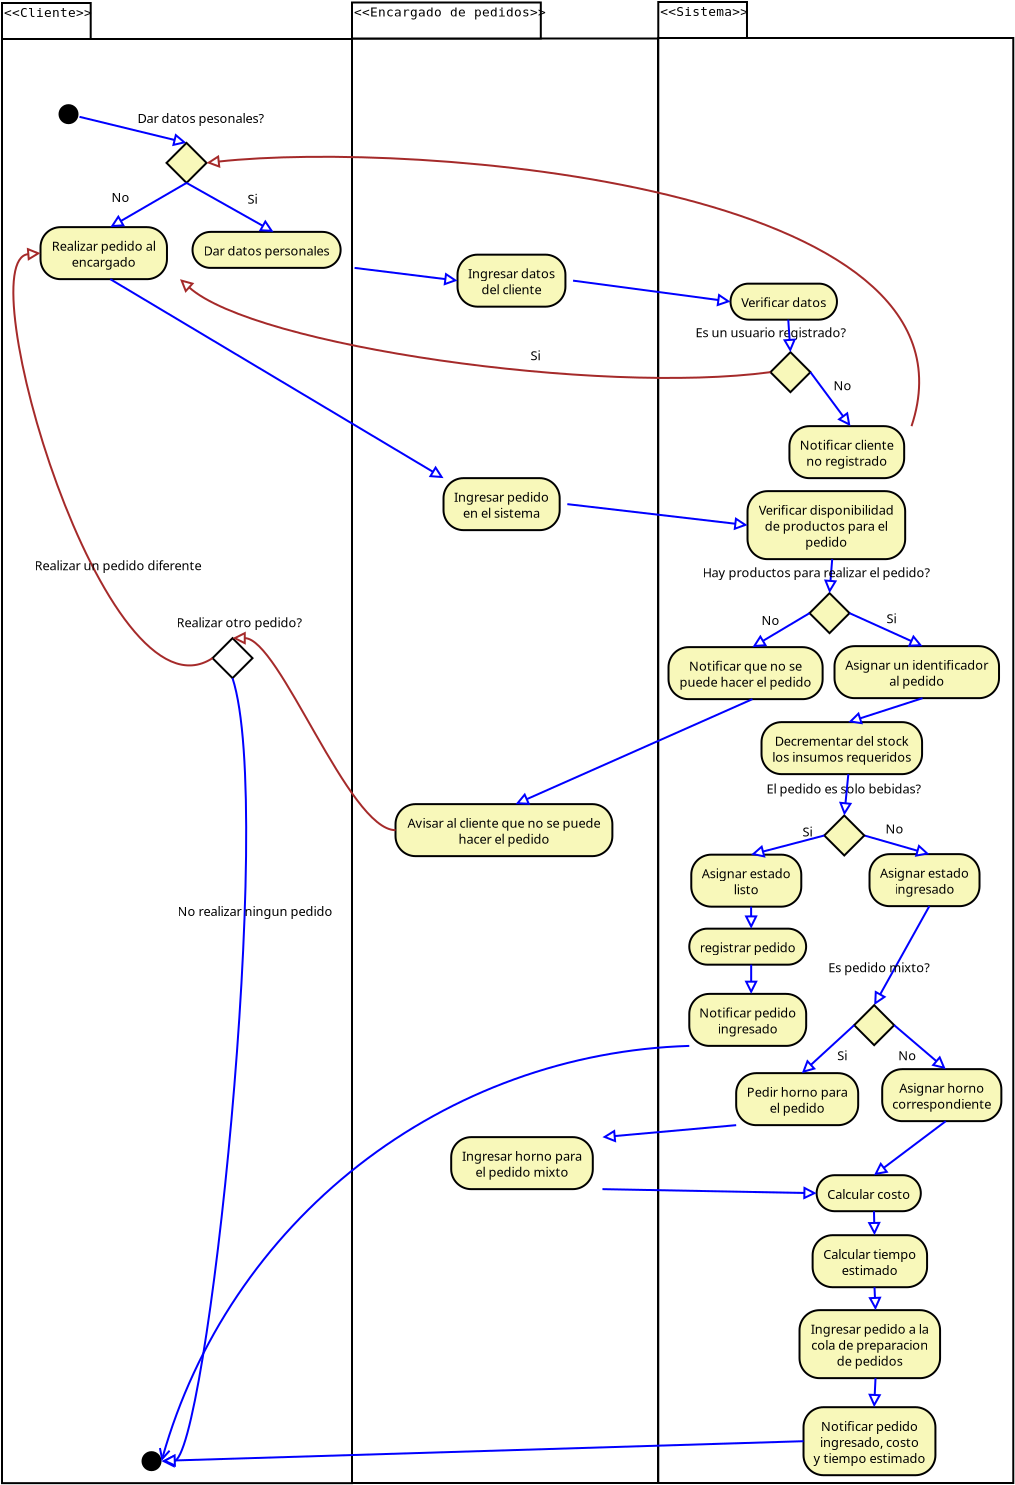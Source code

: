 <?xml version="1.0" encoding="UTF-8"?>
<dia:diagram xmlns:dia="http://www.lysator.liu.se/~alla/dia/">
  <dia:layer name="Fondo" visible="true">
    <dia:object type="UML - LargePackage" version="0" id="O0">
      <dia:attribute name="obj_pos">
        <dia:point val="30.738,-48.17"/>
      </dia:attribute>
      <dia:attribute name="obj_bb">
        <dia:rectangle val="30.688,-50.02;48.538,24.13"/>
      </dia:attribute>
      <dia:attribute name="elem_corner">
        <dia:point val="30.738,-48.17"/>
      </dia:attribute>
      <dia:attribute name="elem_width">
        <dia:real val="17.75"/>
      </dia:attribute>
      <dia:attribute name="elem_height">
        <dia:real val="72.25"/>
      </dia:attribute>
      <dia:attribute name="line_colour">
        <dia:color val="#000000"/>
      </dia:attribute>
      <dia:attribute name="fill_colour">
        <dia:color val="#ffffff"/>
      </dia:attribute>
      <dia:attribute name="text_colour">
        <dia:color val="#000000"/>
      </dia:attribute>
      <dia:attribute name="stereotype">
        <dia:string>#Sistema#</dia:string>
      </dia:attribute>
      <dia:attribute name="name">
        <dia:string>##</dia:string>
      </dia:attribute>
    </dia:object>
    <dia:object type="UML - LargePackage" version="0" id="O1">
      <dia:attribute name="obj_pos">
        <dia:point val="15.424,-48.145"/>
      </dia:attribute>
      <dia:attribute name="obj_bb">
        <dia:rectangle val="15.374,-49.995;30.774,24.13"/>
      </dia:attribute>
      <dia:attribute name="elem_corner">
        <dia:point val="15.424,-48.145"/>
      </dia:attribute>
      <dia:attribute name="elem_width">
        <dia:real val="15.3"/>
      </dia:attribute>
      <dia:attribute name="elem_height">
        <dia:real val="72.225"/>
      </dia:attribute>
      <dia:attribute name="line_colour">
        <dia:color val="#000000"/>
      </dia:attribute>
      <dia:attribute name="fill_colour">
        <dia:color val="#ffffff"/>
      </dia:attribute>
      <dia:attribute name="text_colour">
        <dia:color val="#000000"/>
      </dia:attribute>
      <dia:attribute name="stereotype">
        <dia:string>#Encargado de pedidos#</dia:string>
      </dia:attribute>
      <dia:attribute name="name">
        <dia:string>##</dia:string>
      </dia:attribute>
    </dia:object>
    <dia:object type="UML - LargePackage" version="0" id="O2">
      <dia:attribute name="obj_pos">
        <dia:point val="-2.076,-48.12"/>
      </dia:attribute>
      <dia:attribute name="obj_bb">
        <dia:rectangle val="-2.126,-49.971;15.474,24.137"/>
      </dia:attribute>
      <dia:attribute name="elem_corner">
        <dia:point val="-2.076,-48.12"/>
      </dia:attribute>
      <dia:attribute name="elem_width">
        <dia:real val="17.5"/>
      </dia:attribute>
      <dia:attribute name="elem_height">
        <dia:real val="72.208"/>
      </dia:attribute>
      <dia:attribute name="line_colour">
        <dia:color val="#000000"/>
      </dia:attribute>
      <dia:attribute name="fill_colour">
        <dia:color val="#ffffff"/>
      </dia:attribute>
      <dia:attribute name="text_colour">
        <dia:color val="#000000"/>
      </dia:attribute>
      <dia:attribute name="stereotype">
        <dia:string>#Cliente#</dia:string>
      </dia:attribute>
      <dia:attribute name="name">
        <dia:string>##</dia:string>
      </dia:attribute>
    </dia:object>
    <dia:object type="UML - Activity" version="0" id="O3">
      <dia:attribute name="obj_pos">
        <dia:point val="-0.15,-38.712"/>
      </dia:attribute>
      <dia:attribute name="obj_bb">
        <dia:rectangle val="-0.15,-38.712;6.825,-36.112"/>
      </dia:attribute>
      <dia:attribute name="elem_corner">
        <dia:point val="-0.15,-38.712"/>
      </dia:attribute>
      <dia:attribute name="elem_width">
        <dia:real val="6.975"/>
      </dia:attribute>
      <dia:attribute name="elem_height">
        <dia:real val="2.6"/>
      </dia:attribute>
      <dia:attribute name="line_colour">
        <dia:color val="#000000"/>
      </dia:attribute>
      <dia:attribute name="fill_colour">
        <dia:color val="#f8f8ba"/>
      </dia:attribute>
      <dia:attribute name="text">
        <dia:composite type="text">
          <dia:attribute name="string">
            <dia:string>#Realizar pedido al
encargado#</dia:string>
          </dia:attribute>
          <dia:attribute name="font">
            <dia:font family="sans" style="0" name="Helvetica"/>
          </dia:attribute>
          <dia:attribute name="height">
            <dia:real val="0.8"/>
          </dia:attribute>
          <dia:attribute name="pos">
            <dia:point val="3.337,-37.535"/>
          </dia:attribute>
          <dia:attribute name="color">
            <dia:color val="#000000"/>
          </dia:attribute>
          <dia:attribute name="alignment">
            <dia:enum val="1"/>
          </dia:attribute>
        </dia:composite>
      </dia:attribute>
    </dia:object>
    <dia:object type="UML - State Term" version="0" id="O4">
      <dia:attribute name="obj_pos">
        <dia:point val="0.75,-44.862"/>
      </dia:attribute>
      <dia:attribute name="obj_bb">
        <dia:rectangle val="0.75,-44.862;1.75,-43.862"/>
      </dia:attribute>
      <dia:attribute name="elem_corner">
        <dia:point val="0.75,-44.862"/>
      </dia:attribute>
      <dia:attribute name="elem_width">
        <dia:real val="1"/>
      </dia:attribute>
      <dia:attribute name="elem_height">
        <dia:real val="1"/>
      </dia:attribute>
      <dia:attribute name="is_final">
        <dia:boolean val="false"/>
      </dia:attribute>
    </dia:object>
    <dia:object type="UML - Activity" version="0" id="O5">
      <dia:attribute name="obj_pos">
        <dia:point val="20,-26.163"/>
      </dia:attribute>
      <dia:attribute name="obj_bb">
        <dia:rectangle val="20,-26.163;26.19,-23.562"/>
      </dia:attribute>
      <dia:attribute name="elem_corner">
        <dia:point val="20,-26.163"/>
      </dia:attribute>
      <dia:attribute name="elem_width">
        <dia:real val="6.19"/>
      </dia:attribute>
      <dia:attribute name="elem_height">
        <dia:real val="2.6"/>
      </dia:attribute>
      <dia:attribute name="line_colour">
        <dia:color val="#000000"/>
      </dia:attribute>
      <dia:attribute name="fill_colour">
        <dia:color val="#f8f8ba"/>
      </dia:attribute>
      <dia:attribute name="text">
        <dia:composite type="text">
          <dia:attribute name="string">
            <dia:string>#Ingresar pedido
en el sistema#</dia:string>
          </dia:attribute>
          <dia:attribute name="font">
            <dia:font family="sans" style="0" name="Helvetica"/>
          </dia:attribute>
          <dia:attribute name="height">
            <dia:real val="0.8"/>
          </dia:attribute>
          <dia:attribute name="pos">
            <dia:point val="23.095,-24.985"/>
          </dia:attribute>
          <dia:attribute name="color">
            <dia:color val="#000000"/>
          </dia:attribute>
          <dia:attribute name="alignment">
            <dia:enum val="1"/>
          </dia:attribute>
        </dia:composite>
      </dia:attribute>
    </dia:object>
    <dia:object type="UML - Activity" version="0" id="O6">
      <dia:attribute name="obj_pos">
        <dia:point val="35.2,-25.512"/>
      </dia:attribute>
      <dia:attribute name="obj_bb">
        <dia:rectangle val="35.2,-25.512;43.667,-22.113"/>
      </dia:attribute>
      <dia:attribute name="elem_corner">
        <dia:point val="35.2,-25.512"/>
      </dia:attribute>
      <dia:attribute name="elem_width">
        <dia:real val="8.467"/>
      </dia:attribute>
      <dia:attribute name="elem_height">
        <dia:real val="3.4"/>
      </dia:attribute>
      <dia:attribute name="line_colour">
        <dia:color val="#000000"/>
      </dia:attribute>
      <dia:attribute name="fill_colour">
        <dia:color val="#f8f8ba"/>
      </dia:attribute>
      <dia:attribute name="text">
        <dia:composite type="text">
          <dia:attribute name="string">
            <dia:string>#Verificar disponibilidad
de productos para el
pedido#</dia:string>
          </dia:attribute>
          <dia:attribute name="font">
            <dia:font family="sans" style="0" name="Helvetica"/>
          </dia:attribute>
          <dia:attribute name="height">
            <dia:real val="0.8"/>
          </dia:attribute>
          <dia:attribute name="pos">
            <dia:point val="39.434,-24.335"/>
          </dia:attribute>
          <dia:attribute name="color">
            <dia:color val="#000000"/>
          </dia:attribute>
          <dia:attribute name="alignment">
            <dia:enum val="1"/>
          </dia:attribute>
        </dia:composite>
      </dia:attribute>
    </dia:object>
    <dia:object type="UML - Branch" version="0" id="O7">
      <dia:attribute name="obj_pos">
        <dia:point val="38.3,-20.413"/>
      </dia:attribute>
      <dia:attribute name="obj_bb">
        <dia:rectangle val="38.25,-20.462;40.35,-18.363"/>
      </dia:attribute>
      <dia:attribute name="elem_corner">
        <dia:point val="38.3,-20.413"/>
      </dia:attribute>
      <dia:attribute name="elem_width">
        <dia:real val="2"/>
      </dia:attribute>
      <dia:attribute name="elem_height">
        <dia:real val="2"/>
      </dia:attribute>
      <dia:attribute name="line_colour">
        <dia:color val="#000000"/>
      </dia:attribute>
      <dia:attribute name="fill_colour">
        <dia:color val="#f8f8ba"/>
      </dia:attribute>
    </dia:object>
    <dia:object type="UML - Activity" version="0" id="O8">
      <dia:attribute name="obj_pos">
        <dia:point val="31.25,-17.712"/>
      </dia:attribute>
      <dia:attribute name="obj_bb">
        <dia:rectangle val="31.25,-17.712;39.638,-15.113"/>
      </dia:attribute>
      <dia:attribute name="elem_corner">
        <dia:point val="31.25,-17.712"/>
      </dia:attribute>
      <dia:attribute name="elem_width">
        <dia:real val="8.387"/>
      </dia:attribute>
      <dia:attribute name="elem_height">
        <dia:real val="2.6"/>
      </dia:attribute>
      <dia:attribute name="line_colour">
        <dia:color val="#000000"/>
      </dia:attribute>
      <dia:attribute name="fill_colour">
        <dia:color val="#f8f8ba"/>
      </dia:attribute>
      <dia:attribute name="text">
        <dia:composite type="text">
          <dia:attribute name="string">
            <dia:string>#Notificar que no se
puede hacer el pedido#</dia:string>
          </dia:attribute>
          <dia:attribute name="font">
            <dia:font family="sans" style="0" name="Helvetica"/>
          </dia:attribute>
          <dia:attribute name="height">
            <dia:real val="0.8"/>
          </dia:attribute>
          <dia:attribute name="pos">
            <dia:point val="35.444,-16.535"/>
          </dia:attribute>
          <dia:attribute name="color">
            <dia:color val="#000000"/>
          </dia:attribute>
          <dia:attribute name="alignment">
            <dia:enum val="1"/>
          </dia:attribute>
        </dia:composite>
      </dia:attribute>
    </dia:object>
    <dia:object type="UML - Activity" version="0" id="O9">
      <dia:attribute name="obj_pos">
        <dia:point val="39.55,-17.762"/>
      </dia:attribute>
      <dia:attribute name="obj_bb">
        <dia:rectangle val="39.55,-17.762;48.352,-15.162"/>
      </dia:attribute>
      <dia:attribute name="elem_corner">
        <dia:point val="39.55,-17.762"/>
      </dia:attribute>
      <dia:attribute name="elem_width">
        <dia:real val="8.803"/>
      </dia:attribute>
      <dia:attribute name="elem_height">
        <dia:real val="2.6"/>
      </dia:attribute>
      <dia:attribute name="line_colour">
        <dia:color val="#000000"/>
      </dia:attribute>
      <dia:attribute name="fill_colour">
        <dia:color val="#f8f8ba"/>
      </dia:attribute>
      <dia:attribute name="text">
        <dia:composite type="text">
          <dia:attribute name="string">
            <dia:string>#Asignar un identificador
al pedido#</dia:string>
          </dia:attribute>
          <dia:attribute name="font">
            <dia:font family="sans" style="0" name="Helvetica"/>
          </dia:attribute>
          <dia:attribute name="height">
            <dia:real val="0.8"/>
          </dia:attribute>
          <dia:attribute name="pos">
            <dia:point val="43.951,-16.585"/>
          </dia:attribute>
          <dia:attribute name="color">
            <dia:color val="#000000"/>
          </dia:attribute>
          <dia:attribute name="alignment">
            <dia:enum val="1"/>
          </dia:attribute>
        </dia:composite>
      </dia:attribute>
    </dia:object>
    <dia:object type="Standard - Line" version="0" id="O10">
      <dia:attribute name="obj_pos">
        <dia:point val="26.19,-24.863"/>
      </dia:attribute>
      <dia:attribute name="obj_bb">
        <dia:rectangle val="26.134,-24.918;35.307,-23.31"/>
      </dia:attribute>
      <dia:attribute name="conn_endpoints">
        <dia:point val="26.19,-24.863"/>
        <dia:point val="35.2,-23.812"/>
      </dia:attribute>
      <dia:attribute name="numcp">
        <dia:int val="1"/>
      </dia:attribute>
      <dia:attribute name="line_color">
        <dia:color val="#0000ff"/>
      </dia:attribute>
      <dia:attribute name="end_arrow">
        <dia:enum val="2"/>
      </dia:attribute>
      <dia:attribute name="end_arrow_length">
        <dia:real val="0.5"/>
      </dia:attribute>
      <dia:attribute name="end_arrow_width">
        <dia:real val="0.5"/>
      </dia:attribute>
      <dia:connections>
        <dia:connection handle="0" to="O5" connection="4"/>
        <dia:connection handle="1" to="O6" connection="3"/>
      </dia:connections>
    </dia:object>
    <dia:object type="Standard - Line" version="0" id="O11">
      <dia:attribute name="obj_pos">
        <dia:point val="39.434,-22.113"/>
      </dia:attribute>
      <dia:attribute name="obj_bb">
        <dia:rectangle val="38.798,-22.166;39.802,-20.323"/>
      </dia:attribute>
      <dia:attribute name="conn_endpoints">
        <dia:point val="39.434,-22.113"/>
        <dia:point val="39.3,-20.413"/>
      </dia:attribute>
      <dia:attribute name="numcp">
        <dia:int val="1"/>
      </dia:attribute>
      <dia:attribute name="line_color">
        <dia:color val="#0000ff"/>
      </dia:attribute>
      <dia:attribute name="end_arrow">
        <dia:enum val="2"/>
      </dia:attribute>
      <dia:attribute name="end_arrow_length">
        <dia:real val="0.5"/>
      </dia:attribute>
      <dia:attribute name="end_arrow_width">
        <dia:real val="0.5"/>
      </dia:attribute>
      <dia:connections>
        <dia:connection handle="0" to="O6" connection="6"/>
        <dia:connection handle="1" to="O7" connection="1"/>
      </dia:connections>
    </dia:object>
    <dia:object type="Standard - Line" version="0" id="O12">
      <dia:attribute name="obj_pos">
        <dia:point val="38.3,-19.413"/>
      </dia:attribute>
      <dia:attribute name="obj_bb">
        <dia:rectangle val="35.145,-19.481;38.368,-17.257"/>
      </dia:attribute>
      <dia:attribute name="conn_endpoints">
        <dia:point val="38.3,-19.413"/>
        <dia:point val="35.444,-17.712"/>
      </dia:attribute>
      <dia:attribute name="numcp">
        <dia:int val="1"/>
      </dia:attribute>
      <dia:attribute name="line_color">
        <dia:color val="#0000ff"/>
      </dia:attribute>
      <dia:attribute name="end_arrow">
        <dia:enum val="2"/>
      </dia:attribute>
      <dia:attribute name="end_arrow_length">
        <dia:real val="0.5"/>
      </dia:attribute>
      <dia:attribute name="end_arrow_width">
        <dia:real val="0.5"/>
      </dia:attribute>
      <dia:connections>
        <dia:connection handle="0" to="O7" connection="0"/>
        <dia:connection handle="1" to="O8" connection="1"/>
      </dia:connections>
    </dia:object>
    <dia:object type="Standard - Line" version="0" id="O13">
      <dia:attribute name="obj_pos">
        <dia:point val="40.3,-19.413"/>
      </dia:attribute>
      <dia:attribute name="obj_bb">
        <dia:rectangle val="40.234,-19.479;44.203,-17.286"/>
      </dia:attribute>
      <dia:attribute name="conn_endpoints">
        <dia:point val="40.3,-19.413"/>
        <dia:point val="43.951,-17.762"/>
      </dia:attribute>
      <dia:attribute name="numcp">
        <dia:int val="1"/>
      </dia:attribute>
      <dia:attribute name="line_color">
        <dia:color val="#0000ff"/>
      </dia:attribute>
      <dia:attribute name="end_arrow">
        <dia:enum val="2"/>
      </dia:attribute>
      <dia:attribute name="end_arrow_length">
        <dia:real val="0.5"/>
      </dia:attribute>
      <dia:attribute name="end_arrow_width">
        <dia:real val="0.5"/>
      </dia:attribute>
      <dia:connections>
        <dia:connection handle="0" to="O7" connection="2"/>
        <dia:connection handle="1" to="O9" connection="1"/>
      </dia:connections>
    </dia:object>
    <dia:object type="Standard - Line" version="0" id="O14">
      <dia:attribute name="obj_pos">
        <dia:point val="1.75,-44.241"/>
      </dia:attribute>
      <dia:attribute name="obj_bb">
        <dia:rectangle val="1.69,-44.301;7.317,-42.427"/>
      </dia:attribute>
      <dia:attribute name="conn_endpoints">
        <dia:point val="1.75,-44.241"/>
        <dia:point val="7.15,-42.925"/>
      </dia:attribute>
      <dia:attribute name="numcp">
        <dia:int val="1"/>
      </dia:attribute>
      <dia:attribute name="line_color">
        <dia:color val="#0000ff"/>
      </dia:attribute>
      <dia:attribute name="end_arrow">
        <dia:enum val="2"/>
      </dia:attribute>
      <dia:attribute name="end_arrow_length">
        <dia:real val="0.5"/>
      </dia:attribute>
      <dia:attribute name="end_arrow_width">
        <dia:real val="0.5"/>
      </dia:attribute>
      <dia:connections>
        <dia:connection handle="0" to="O4" connection="8"/>
        <dia:connection handle="1" to="O52" connection="1"/>
      </dia:connections>
    </dia:object>
    <dia:object type="Standard - Line" version="0" id="O15">
      <dia:attribute name="obj_pos">
        <dia:point val="3.337,-36.112"/>
      </dia:attribute>
      <dia:attribute name="obj_bb">
        <dia:rectangle val="3.269,-36.181;20.299,-25.708"/>
      </dia:attribute>
      <dia:attribute name="conn_endpoints">
        <dia:point val="3.337,-36.112"/>
        <dia:point val="20,-26.163"/>
      </dia:attribute>
      <dia:attribute name="numcp">
        <dia:int val="1"/>
      </dia:attribute>
      <dia:attribute name="line_color">
        <dia:color val="#0000ff"/>
      </dia:attribute>
      <dia:attribute name="end_arrow">
        <dia:enum val="2"/>
      </dia:attribute>
      <dia:attribute name="end_arrow_length">
        <dia:real val="0.5"/>
      </dia:attribute>
      <dia:attribute name="end_arrow_width">
        <dia:real val="0.5"/>
      </dia:attribute>
      <dia:connections>
        <dia:connection handle="0" to="O3" connection="6"/>
        <dia:connection handle="1" to="O5" connection="0"/>
      </dia:connections>
    </dia:object>
    <dia:object type="UML - Activity" version="0" id="O16">
      <dia:attribute name="obj_pos">
        <dia:point val="35.9,-13.963"/>
      </dia:attribute>
      <dia:attribute name="obj_bb">
        <dia:rectangle val="35.9,-13.963;44.583,-11.363"/>
      </dia:attribute>
      <dia:attribute name="elem_corner">
        <dia:point val="35.9,-13.963"/>
      </dia:attribute>
      <dia:attribute name="elem_width">
        <dia:real val="8.683"/>
      </dia:attribute>
      <dia:attribute name="elem_height">
        <dia:real val="2.6"/>
      </dia:attribute>
      <dia:attribute name="line_colour">
        <dia:color val="#000000"/>
      </dia:attribute>
      <dia:attribute name="fill_colour">
        <dia:color val="#f8f8ba"/>
      </dia:attribute>
      <dia:attribute name="text">
        <dia:composite type="text">
          <dia:attribute name="string">
            <dia:string>#Decrementar del stock
los insumos requeridos#</dia:string>
          </dia:attribute>
          <dia:attribute name="font">
            <dia:font family="sans" style="0" name="Helvetica"/>
          </dia:attribute>
          <dia:attribute name="height">
            <dia:real val="0.8"/>
          </dia:attribute>
          <dia:attribute name="pos">
            <dia:point val="40.241,-12.785"/>
          </dia:attribute>
          <dia:attribute name="color">
            <dia:color val="#000000"/>
          </dia:attribute>
          <dia:attribute name="alignment">
            <dia:enum val="1"/>
          </dia:attribute>
        </dia:composite>
      </dia:attribute>
    </dia:object>
    <dia:object type="UML - Activity" version="0" id="O17">
      <dia:attribute name="obj_pos">
        <dia:point val="41.3,-7.362"/>
      </dia:attribute>
      <dia:attribute name="obj_bb">
        <dia:rectangle val="41.3,-7.362;47.283,-4.763"/>
      </dia:attribute>
      <dia:attribute name="elem_corner">
        <dia:point val="41.3,-7.362"/>
      </dia:attribute>
      <dia:attribute name="elem_width">
        <dia:real val="5.982"/>
      </dia:attribute>
      <dia:attribute name="elem_height">
        <dia:real val="2.6"/>
      </dia:attribute>
      <dia:attribute name="line_colour">
        <dia:color val="#000000"/>
      </dia:attribute>
      <dia:attribute name="fill_colour">
        <dia:color val="#f8f8ba"/>
      </dia:attribute>
      <dia:attribute name="text">
        <dia:composite type="text">
          <dia:attribute name="string">
            <dia:string>#Asignar estado
ingresado#</dia:string>
          </dia:attribute>
          <dia:attribute name="font">
            <dia:font family="sans" style="0" name="Helvetica"/>
          </dia:attribute>
          <dia:attribute name="height">
            <dia:real val="0.8"/>
          </dia:attribute>
          <dia:attribute name="pos">
            <dia:point val="44.291,-6.185"/>
          </dia:attribute>
          <dia:attribute name="color">
            <dia:color val="#000000"/>
          </dia:attribute>
          <dia:attribute name="alignment">
            <dia:enum val="1"/>
          </dia:attribute>
        </dia:composite>
      </dia:attribute>
    </dia:object>
    <dia:object type="UML - Activity" version="0" id="O18">
      <dia:attribute name="obj_pos">
        <dia:point val="37.8,15.438"/>
      </dia:attribute>
      <dia:attribute name="obj_bb">
        <dia:rectangle val="37.8,15.438;45.4,18.837"/>
      </dia:attribute>
      <dia:attribute name="elem_corner">
        <dia:point val="37.8,15.438"/>
      </dia:attribute>
      <dia:attribute name="elem_width">
        <dia:real val="7.6"/>
      </dia:attribute>
      <dia:attribute name="elem_height">
        <dia:real val="3.4"/>
      </dia:attribute>
      <dia:attribute name="line_colour">
        <dia:color val="#000000"/>
      </dia:attribute>
      <dia:attribute name="fill_colour">
        <dia:color val="#f8f8ba"/>
      </dia:attribute>
      <dia:attribute name="text">
        <dia:composite type="text">
          <dia:attribute name="string">
            <dia:string>#Ingresar pedido a la
cola de preparacion
de pedidos#</dia:string>
          </dia:attribute>
          <dia:attribute name="font">
            <dia:font family="sans" style="0" name="Helvetica"/>
          </dia:attribute>
          <dia:attribute name="height">
            <dia:real val="0.8"/>
          </dia:attribute>
          <dia:attribute name="pos">
            <dia:point val="41.6,16.615"/>
          </dia:attribute>
          <dia:attribute name="color">
            <dia:color val="#000000"/>
          </dia:attribute>
          <dia:attribute name="alignment">
            <dia:enum val="1"/>
          </dia:attribute>
        </dia:composite>
      </dia:attribute>
    </dia:object>
    <dia:object type="Standard - Line" version="0" id="O19">
      <dia:attribute name="obj_pos">
        <dia:point val="43.951,-15.162"/>
      </dia:attribute>
      <dia:attribute name="obj_bb">
        <dia:rectangle val="40.04,-15.226;44.014,-13.471"/>
      </dia:attribute>
      <dia:attribute name="conn_endpoints">
        <dia:point val="43.951,-15.162"/>
        <dia:point val="40.241,-13.963"/>
      </dia:attribute>
      <dia:attribute name="numcp">
        <dia:int val="1"/>
      </dia:attribute>
      <dia:attribute name="line_color">
        <dia:color val="#0000ff"/>
      </dia:attribute>
      <dia:attribute name="end_arrow">
        <dia:enum val="2"/>
      </dia:attribute>
      <dia:attribute name="end_arrow_length">
        <dia:real val="0.5"/>
      </dia:attribute>
      <dia:attribute name="end_arrow_width">
        <dia:real val="0.5"/>
      </dia:attribute>
      <dia:connections>
        <dia:connection handle="0" to="O9" connection="6"/>
        <dia:connection handle="1" to="O16" connection="1"/>
      </dia:connections>
    </dia:object>
    <dia:object type="Standard - Line" version="0" id="O20">
      <dia:attribute name="obj_pos">
        <dia:point val="41.038,-8.296"/>
      </dia:attribute>
      <dia:attribute name="obj_bb">
        <dia:rectangle val="40.976,-8.357;44.477,-6.868"/>
      </dia:attribute>
      <dia:attribute name="conn_endpoints">
        <dia:point val="41.038,-8.296"/>
        <dia:point val="44.291,-7.362"/>
      </dia:attribute>
      <dia:attribute name="numcp">
        <dia:int val="1"/>
      </dia:attribute>
      <dia:attribute name="line_color">
        <dia:color val="#0000ff"/>
      </dia:attribute>
      <dia:attribute name="end_arrow">
        <dia:enum val="2"/>
      </dia:attribute>
      <dia:attribute name="end_arrow_length">
        <dia:real val="0.5"/>
      </dia:attribute>
      <dia:attribute name="end_arrow_width">
        <dia:real val="0.5"/>
      </dia:attribute>
      <dia:connections>
        <dia:connection handle="0" to="O76" connection="2"/>
        <dia:connection handle="1" to="O17" connection="1"/>
      </dia:connections>
    </dia:object>
    <dia:object type="Standard - Line" version="0" id="O21">
      <dia:attribute name="obj_pos">
        <dia:point val="44.291,-4.763"/>
      </dia:attribute>
      <dia:attribute name="obj_bb">
        <dia:rectangle val="41.072,-4.831;44.359,0.475"/>
      </dia:attribute>
      <dia:attribute name="conn_endpoints">
        <dia:point val="44.291,-4.763"/>
        <dia:point val="41.533,0.188"/>
      </dia:attribute>
      <dia:attribute name="numcp">
        <dia:int val="1"/>
      </dia:attribute>
      <dia:attribute name="line_color">
        <dia:color val="#0000ff"/>
      </dia:attribute>
      <dia:attribute name="end_arrow">
        <dia:enum val="2"/>
      </dia:attribute>
      <dia:attribute name="end_arrow_length">
        <dia:real val="0.5"/>
      </dia:attribute>
      <dia:attribute name="end_arrow_width">
        <dia:real val="0.5"/>
      </dia:attribute>
      <dia:connections>
        <dia:connection handle="0" to="O17" connection="6"/>
        <dia:connection handle="1" to="O40" connection="1"/>
      </dia:connections>
    </dia:object>
    <dia:object type="UML - Activity" version="0" id="O22">
      <dia:attribute name="obj_pos">
        <dia:point val="38.0,20.29"/>
      </dia:attribute>
      <dia:attribute name="obj_bb">
        <dia:rectangle val="38.0,20.29;45.06,23.69"/>
      </dia:attribute>
      <dia:attribute name="elem_corner">
        <dia:point val="38.0,20.29"/>
      </dia:attribute>
      <dia:attribute name="elem_width">
        <dia:real val="7.06"/>
      </dia:attribute>
      <dia:attribute name="elem_height">
        <dia:real val="3.4"/>
      </dia:attribute>
      <dia:attribute name="line_colour">
        <dia:color val="#000000"/>
      </dia:attribute>
      <dia:attribute name="fill_colour">
        <dia:color val="#f8f8ba"/>
      </dia:attribute>
      <dia:attribute name="text">
        <dia:composite type="text">
          <dia:attribute name="string">
            <dia:string>#Notificar pedido
ingresado, costo
y tiempo estimado#</dia:string>
          </dia:attribute>
          <dia:attribute name="font">
            <dia:font family="sans" style="0" name="Helvetica"/>
          </dia:attribute>
          <dia:attribute name="height">
            <dia:real val="0.8"/>
          </dia:attribute>
          <dia:attribute name="pos">
            <dia:point val="41.53,21.468"/>
          </dia:attribute>
          <dia:attribute name="color">
            <dia:color val="#000000"/>
          </dia:attribute>
          <dia:attribute name="alignment">
            <dia:enum val="1"/>
          </dia:attribute>
        </dia:composite>
      </dia:attribute>
    </dia:object>
    <dia:object type="Standard - Line" version="0" id="O23">
      <dia:attribute name="obj_pos">
        <dia:point val="41.6,18.837"/>
      </dia:attribute>
      <dia:attribute name="obj_bb">
        <dia:rectangle val="41.028,18.785;42.032,20.364"/>
      </dia:attribute>
      <dia:attribute name="conn_endpoints">
        <dia:point val="41.6,18.837"/>
        <dia:point val="41.53,20.29"/>
      </dia:attribute>
      <dia:attribute name="numcp">
        <dia:int val="1"/>
      </dia:attribute>
      <dia:attribute name="line_color">
        <dia:color val="#0000ff"/>
      </dia:attribute>
      <dia:attribute name="end_arrow">
        <dia:enum val="2"/>
      </dia:attribute>
      <dia:attribute name="end_arrow_length">
        <dia:real val="0.5"/>
      </dia:attribute>
      <dia:attribute name="end_arrow_width">
        <dia:real val="0.5"/>
      </dia:attribute>
      <dia:connections>
        <dia:connection handle="0" to="O18" connection="6"/>
        <dia:connection handle="1" to="O22" connection="1"/>
      </dia:connections>
    </dia:object>
    <dia:object type="Standard - Text" version="1" id="O24">
      <dia:attribute name="obj_pos">
        <dia:point val="42.15,-18.913"/>
      </dia:attribute>
      <dia:attribute name="obj_bb">
        <dia:rectangle val="42.15,-19.59;42.813,-18.633"/>
      </dia:attribute>
      <dia:attribute name="text">
        <dia:composite type="text">
          <dia:attribute name="string">
            <dia:string>#Si#</dia:string>
          </dia:attribute>
          <dia:attribute name="font">
            <dia:font family="sans" style="0" name="Helvetica"/>
          </dia:attribute>
          <dia:attribute name="height">
            <dia:real val="0.8"/>
          </dia:attribute>
          <dia:attribute name="pos">
            <dia:point val="42.15,-18.913"/>
          </dia:attribute>
          <dia:attribute name="color">
            <dia:color val="#000000"/>
          </dia:attribute>
          <dia:attribute name="alignment">
            <dia:enum val="0"/>
          </dia:attribute>
        </dia:composite>
      </dia:attribute>
      <dia:attribute name="valign">
        <dia:enum val="3"/>
      </dia:attribute>
    </dia:object>
    <dia:object type="Standard - Text" version="1" id="O25">
      <dia:attribute name="obj_pos">
        <dia:point val="32.95,-21.212"/>
      </dia:attribute>
      <dia:attribute name="obj_bb">
        <dia:rectangle val="32.95,-21.89;45.78,-20.933"/>
      </dia:attribute>
      <dia:attribute name="text">
        <dia:composite type="text">
          <dia:attribute name="string">
            <dia:string>#Hay productos para realizar el pedido?#</dia:string>
          </dia:attribute>
          <dia:attribute name="font">
            <dia:font family="sans" style="0" name="Helvetica"/>
          </dia:attribute>
          <dia:attribute name="height">
            <dia:real val="0.8"/>
          </dia:attribute>
          <dia:attribute name="pos">
            <dia:point val="32.95,-21.212"/>
          </dia:attribute>
          <dia:attribute name="color">
            <dia:color val="#000000"/>
          </dia:attribute>
          <dia:attribute name="alignment">
            <dia:enum val="0"/>
          </dia:attribute>
        </dia:composite>
      </dia:attribute>
      <dia:attribute name="valign">
        <dia:enum val="3"/>
      </dia:attribute>
    </dia:object>
    <dia:object type="UML - Activity" version="0" id="O26">
      <dia:attribute name="obj_pos">
        <dia:point val="17.6,-9.863"/>
      </dia:attribute>
      <dia:attribute name="obj_bb">
        <dia:rectangle val="17.6,-9.863;29.6,-7.263"/>
      </dia:attribute>
      <dia:attribute name="elem_corner">
        <dia:point val="17.6,-9.863"/>
      </dia:attribute>
      <dia:attribute name="elem_width">
        <dia:real val="12"/>
      </dia:attribute>
      <dia:attribute name="elem_height">
        <dia:real val="2.6"/>
      </dia:attribute>
      <dia:attribute name="line_colour">
        <dia:color val="#000000"/>
      </dia:attribute>
      <dia:attribute name="fill_colour">
        <dia:color val="#f8f8ba"/>
      </dia:attribute>
      <dia:attribute name="text">
        <dia:composite type="text">
          <dia:attribute name="string">
            <dia:string>#Avisar al cliente que no se puede
hacer el pedido#</dia:string>
          </dia:attribute>
          <dia:attribute name="font">
            <dia:font family="sans" style="0" name="Helvetica"/>
          </dia:attribute>
          <dia:attribute name="height">
            <dia:real val="0.8"/>
          </dia:attribute>
          <dia:attribute name="pos">
            <dia:point val="23.6,-8.685"/>
          </dia:attribute>
          <dia:attribute name="color">
            <dia:color val="#000000"/>
          </dia:attribute>
          <dia:attribute name="alignment">
            <dia:enum val="1"/>
          </dia:attribute>
        </dia:composite>
      </dia:attribute>
    </dia:object>
    <dia:object type="Standard - Line" version="0" id="O27">
      <dia:attribute name="obj_pos">
        <dia:point val="35.444,-15.113"/>
      </dia:attribute>
      <dia:attribute name="obj_bb">
        <dia:rectangle val="23.352,-15.178;35.51,-9.385"/>
      </dia:attribute>
      <dia:attribute name="conn_endpoints">
        <dia:point val="35.444,-15.113"/>
        <dia:point val="23.6,-9.863"/>
      </dia:attribute>
      <dia:attribute name="numcp">
        <dia:int val="1"/>
      </dia:attribute>
      <dia:attribute name="line_color">
        <dia:color val="#0000ff"/>
      </dia:attribute>
      <dia:attribute name="end_arrow">
        <dia:enum val="2"/>
      </dia:attribute>
      <dia:attribute name="end_arrow_length">
        <dia:real val="0.5"/>
      </dia:attribute>
      <dia:attribute name="end_arrow_width">
        <dia:real val="0.5"/>
      </dia:attribute>
      <dia:connections>
        <dia:connection handle="0" to="O8" connection="6"/>
        <dia:connection handle="1" to="O26" connection="1"/>
      </dia:connections>
    </dia:object>
    <dia:object type="UML - Branch" version="0" id="O28">
      <dia:attribute name="obj_pos">
        <dia:point val="8.45,-18.163"/>
      </dia:attribute>
      <dia:attribute name="obj_bb">
        <dia:rectangle val="8.4,-18.212;10.5,-16.113"/>
      </dia:attribute>
      <dia:attribute name="elem_corner">
        <dia:point val="8.45,-18.163"/>
      </dia:attribute>
      <dia:attribute name="elem_width">
        <dia:real val="2"/>
      </dia:attribute>
      <dia:attribute name="elem_height">
        <dia:real val="2"/>
      </dia:attribute>
      <dia:attribute name="line_colour">
        <dia:color val="#000000"/>
      </dia:attribute>
      <dia:attribute name="fill_colour">
        <dia:color val="#ffffff"/>
      </dia:attribute>
    </dia:object>
    <dia:object type="Standard - BezierLine" version="0" id="O29">
      <dia:attribute name="obj_pos">
        <dia:point val="17.6,-8.562"/>
      </dia:attribute>
      <dia:attribute name="obj_bb">
        <dia:rectangle val="9.4,-18.663;17.65,-8.512"/>
      </dia:attribute>
      <dia:attribute name="bez_points">
        <dia:point val="17.6,-8.562"/>
        <dia:point val="15.26,-8.562"/>
        <dia:point val="11.791,-18.163"/>
        <dia:point val="9.45,-18.163"/>
      </dia:attribute>
      <dia:attribute name="corner_types">
        <dia:enum val="0"/>
        <dia:enum val="0"/>
      </dia:attribute>
      <dia:attribute name="line_color">
        <dia:color val="#a52a2a"/>
      </dia:attribute>
      <dia:attribute name="end_arrow">
        <dia:enum val="2"/>
      </dia:attribute>
      <dia:attribute name="end_arrow_length">
        <dia:real val="0.5"/>
      </dia:attribute>
      <dia:attribute name="end_arrow_width">
        <dia:real val="0.5"/>
      </dia:attribute>
      <dia:connections>
        <dia:connection handle="0" to="O26" connection="3"/>
        <dia:connection handle="3" to="O28" connection="1"/>
      </dia:connections>
    </dia:object>
    <dia:object type="Standard - Text" version="1" id="O30">
      <dia:attribute name="obj_pos">
        <dia:point val="6.65,-18.712"/>
      </dia:attribute>
      <dia:attribute name="obj_bb">
        <dia:rectangle val="6.65,-19.39;13.748,-18.433"/>
      </dia:attribute>
      <dia:attribute name="text">
        <dia:composite type="text">
          <dia:attribute name="string">
            <dia:string>#Realizar otro pedido?#</dia:string>
          </dia:attribute>
          <dia:attribute name="font">
            <dia:font family="sans" style="0" name="Helvetica"/>
          </dia:attribute>
          <dia:attribute name="height">
            <dia:real val="0.8"/>
          </dia:attribute>
          <dia:attribute name="pos">
            <dia:point val="6.65,-18.712"/>
          </dia:attribute>
          <dia:attribute name="color">
            <dia:color val="#000000"/>
          </dia:attribute>
          <dia:attribute name="alignment">
            <dia:enum val="0"/>
          </dia:attribute>
        </dia:composite>
      </dia:attribute>
      <dia:attribute name="valign">
        <dia:enum val="3"/>
      </dia:attribute>
    </dia:object>
    <dia:object type="Standard - BezierLine" version="0" id="O31">
      <dia:attribute name="obj_pos">
        <dia:point val="8.45,-17.163"/>
      </dia:attribute>
      <dia:attribute name="obj_bb">
        <dia:rectangle val="-1.226,-37.915;8.519,-16.747"/>
      </dia:attribute>
      <dia:attribute name="bez_points">
        <dia:point val="8.45,-17.163"/>
        <dia:point val="3.05,-13.613"/>
        <dia:point val="-3.8,-37.112"/>
        <dia:point val="-0.15,-37.413"/>
      </dia:attribute>
      <dia:attribute name="corner_types">
        <dia:enum val="0"/>
        <dia:enum val="0"/>
      </dia:attribute>
      <dia:attribute name="line_color">
        <dia:color val="#a52a2a"/>
      </dia:attribute>
      <dia:attribute name="end_arrow">
        <dia:enum val="2"/>
      </dia:attribute>
      <dia:attribute name="end_arrow_length">
        <dia:real val="0.5"/>
      </dia:attribute>
      <dia:attribute name="end_arrow_width">
        <dia:real val="0.5"/>
      </dia:attribute>
      <dia:connections>
        <dia:connection handle="0" to="O28" connection="0"/>
        <dia:connection handle="3" to="O3" connection="3"/>
      </dia:connections>
    </dia:object>
    <dia:object type="Standard - Text" version="1" id="O32">
      <dia:attribute name="obj_pos">
        <dia:point val="-0.45,-21.562"/>
      </dia:attribute>
      <dia:attribute name="obj_bb">
        <dia:rectangle val="-0.45,-22.24;8.887,-21.282"/>
      </dia:attribute>
      <dia:attribute name="text">
        <dia:composite type="text">
          <dia:attribute name="string">
            <dia:string>#Realizar un pedido diferente#</dia:string>
          </dia:attribute>
          <dia:attribute name="font">
            <dia:font family="sans" style="0" name="Helvetica"/>
          </dia:attribute>
          <dia:attribute name="height">
            <dia:real val="0.8"/>
          </dia:attribute>
          <dia:attribute name="pos">
            <dia:point val="-0.45,-21.562"/>
          </dia:attribute>
          <dia:attribute name="color">
            <dia:color val="#000000"/>
          </dia:attribute>
          <dia:attribute name="alignment">
            <dia:enum val="0"/>
          </dia:attribute>
        </dia:composite>
      </dia:attribute>
      <dia:attribute name="valign">
        <dia:enum val="3"/>
      </dia:attribute>
    </dia:object>
    <dia:object type="UML - State Term" version="0" id="O33">
      <dia:attribute name="obj_pos">
        <dia:point val="4.9,22.488"/>
      </dia:attribute>
      <dia:attribute name="obj_bb">
        <dia:rectangle val="4.9,22.488;5.9,23.488"/>
      </dia:attribute>
      <dia:attribute name="elem_corner">
        <dia:point val="4.9,22.488"/>
      </dia:attribute>
      <dia:attribute name="elem_width">
        <dia:real val="1"/>
      </dia:attribute>
      <dia:attribute name="elem_height">
        <dia:real val="1"/>
      </dia:attribute>
      <dia:attribute name="is_final">
        <dia:boolean val="false"/>
      </dia:attribute>
    </dia:object>
    <dia:object type="Standard - BezierLine" version="0" id="O34">
      <dia:attribute name="obj_pos">
        <dia:point val="9.45,-16.163"/>
      </dia:attribute>
      <dia:attribute name="obj_bb">
        <dia:rectangle val="5.85,-16.226;10.177,23.488"/>
      </dia:attribute>
      <dia:attribute name="bez_points">
        <dia:point val="9.45,-16.163"/>
        <dia:point val="11.6,-9.562"/>
        <dia:point val="8.141,22.988"/>
        <dia:point val="5.9,22.988"/>
      </dia:attribute>
      <dia:attribute name="corner_types">
        <dia:enum val="0"/>
        <dia:enum val="0"/>
      </dia:attribute>
      <dia:attribute name="line_color">
        <dia:color val="#0000ff"/>
      </dia:attribute>
      <dia:attribute name="end_arrow">
        <dia:enum val="2"/>
      </dia:attribute>
      <dia:attribute name="end_arrow_length">
        <dia:real val="0.5"/>
      </dia:attribute>
      <dia:attribute name="end_arrow_width">
        <dia:real val="0.5"/>
      </dia:attribute>
      <dia:connections>
        <dia:connection handle="0" to="O28" connection="3"/>
        <dia:connection handle="3" to="O33" connection="4"/>
      </dia:connections>
    </dia:object>
    <dia:object type="Standard - Line" version="0" id="O35">
      <dia:attribute name="obj_pos">
        <dia:point val="38.0,21.99"/>
      </dia:attribute>
      <dia:attribute name="obj_bb">
        <dia:rectangle val="5.835,21.939;38.052,23.474"/>
      </dia:attribute>
      <dia:attribute name="conn_endpoints">
        <dia:point val="38.0,21.99"/>
        <dia:point val="5.9,22.972"/>
      </dia:attribute>
      <dia:attribute name="numcp">
        <dia:int val="1"/>
      </dia:attribute>
      <dia:attribute name="line_color">
        <dia:color val="#0000ff"/>
      </dia:attribute>
      <dia:attribute name="end_arrow">
        <dia:enum val="2"/>
      </dia:attribute>
      <dia:attribute name="end_arrow_length">
        <dia:real val="0.5"/>
      </dia:attribute>
      <dia:attribute name="end_arrow_width">
        <dia:real val="0.5"/>
      </dia:attribute>
      <dia:connections>
        <dia:connection handle="0" to="O22" connection="3"/>
        <dia:connection handle="1" to="O33" connection="8"/>
      </dia:connections>
    </dia:object>
    <dia:object type="UML - Activity" version="0" id="O36">
      <dia:attribute name="obj_pos">
        <dia:point val="38.655,8.69"/>
      </dia:attribute>
      <dia:attribute name="obj_bb">
        <dia:rectangle val="38.655,8.69;44.39,10.49"/>
      </dia:attribute>
      <dia:attribute name="elem_corner">
        <dia:point val="38.655,8.69"/>
      </dia:attribute>
      <dia:attribute name="elem_width">
        <dia:real val="5.735"/>
      </dia:attribute>
      <dia:attribute name="elem_height">
        <dia:real val="1.8"/>
      </dia:attribute>
      <dia:attribute name="line_colour">
        <dia:color val="#000000"/>
      </dia:attribute>
      <dia:attribute name="fill_colour">
        <dia:color val="#f8f8ba"/>
      </dia:attribute>
      <dia:attribute name="text">
        <dia:composite type="text">
          <dia:attribute name="string">
            <dia:string>#Calcular costo#</dia:string>
          </dia:attribute>
          <dia:attribute name="font">
            <dia:font family="sans" style="0" name="Helvetica"/>
          </dia:attribute>
          <dia:attribute name="height">
            <dia:real val="0.8"/>
          </dia:attribute>
          <dia:attribute name="pos">
            <dia:point val="41.523,9.867"/>
          </dia:attribute>
          <dia:attribute name="color">
            <dia:color val="#000000"/>
          </dia:attribute>
          <dia:attribute name="alignment">
            <dia:enum val="1"/>
          </dia:attribute>
        </dia:composite>
      </dia:attribute>
    </dia:object>
    <dia:object type="UML - Activity" version="0" id="O37">
      <dia:attribute name="obj_pos">
        <dia:point val="38.455,11.69"/>
      </dia:attribute>
      <dia:attribute name="obj_bb">
        <dia:rectangle val="38.455,11.69;44.643,14.29"/>
      </dia:attribute>
      <dia:attribute name="elem_corner">
        <dia:point val="38.455,11.69"/>
      </dia:attribute>
      <dia:attribute name="elem_width">
        <dia:real val="6.188"/>
      </dia:attribute>
      <dia:attribute name="elem_height">
        <dia:real val="2.6"/>
      </dia:attribute>
      <dia:attribute name="line_colour">
        <dia:color val="#000000"/>
      </dia:attribute>
      <dia:attribute name="fill_colour">
        <dia:color val="#f8f8ba"/>
      </dia:attribute>
      <dia:attribute name="text">
        <dia:composite type="text">
          <dia:attribute name="string">
            <dia:string>#Calcular tiempo
estimado#</dia:string>
          </dia:attribute>
          <dia:attribute name="font">
            <dia:font family="sans" style="0" name="Helvetica"/>
          </dia:attribute>
          <dia:attribute name="height">
            <dia:real val="0.8"/>
          </dia:attribute>
          <dia:attribute name="pos">
            <dia:point val="41.549,12.867"/>
          </dia:attribute>
          <dia:attribute name="color">
            <dia:color val="#000000"/>
          </dia:attribute>
          <dia:attribute name="alignment">
            <dia:enum val="1"/>
          </dia:attribute>
        </dia:composite>
      </dia:attribute>
    </dia:object>
    <dia:object type="Standard - Line" version="0" id="O38">
      <dia:attribute name="obj_pos">
        <dia:point val="41.523,10.49"/>
      </dia:attribute>
      <dia:attribute name="obj_bb">
        <dia:rectangle val="41.048,10.439;42.05,11.751"/>
      </dia:attribute>
      <dia:attribute name="conn_endpoints">
        <dia:point val="41.523,10.49"/>
        <dia:point val="41.549,11.69"/>
      </dia:attribute>
      <dia:attribute name="numcp">
        <dia:int val="1"/>
      </dia:attribute>
      <dia:attribute name="line_color">
        <dia:color val="#0000ff"/>
      </dia:attribute>
      <dia:attribute name="end_arrow">
        <dia:enum val="2"/>
      </dia:attribute>
      <dia:attribute name="end_arrow_length">
        <dia:real val="0.5"/>
      </dia:attribute>
      <dia:attribute name="end_arrow_width">
        <dia:real val="0.5"/>
      </dia:attribute>
      <dia:connections>
        <dia:connection handle="0" to="O36" connection="6"/>
        <dia:connection handle="1" to="O37" connection="1"/>
      </dia:connections>
    </dia:object>
    <dia:object type="Standard - Text" version="1" id="O39">
      <dia:attribute name="obj_pos">
        <dia:point val="6.7,-4.273"/>
      </dia:attribute>
      <dia:attribute name="obj_bb">
        <dia:rectangle val="6.7,-4.95;15.207,-3.993"/>
      </dia:attribute>
      <dia:attribute name="text">
        <dia:composite type="text">
          <dia:attribute name="string">
            <dia:string>#No realizar ningun pedido#</dia:string>
          </dia:attribute>
          <dia:attribute name="font">
            <dia:font family="sans" style="0" name="Helvetica"/>
          </dia:attribute>
          <dia:attribute name="height">
            <dia:real val="0.8"/>
          </dia:attribute>
          <dia:attribute name="pos">
            <dia:point val="6.7,-4.273"/>
          </dia:attribute>
          <dia:attribute name="color">
            <dia:color val="#000000"/>
          </dia:attribute>
          <dia:attribute name="alignment">
            <dia:enum val="0"/>
          </dia:attribute>
        </dia:composite>
      </dia:attribute>
      <dia:attribute name="valign">
        <dia:enum val="3"/>
      </dia:attribute>
    </dia:object>
    <dia:object type="UML - Branch" version="0" id="O40">
      <dia:attribute name="obj_pos">
        <dia:point val="40.533,0.188"/>
      </dia:attribute>
      <dia:attribute name="obj_bb">
        <dia:rectangle val="40.483,0.138;42.584,2.238"/>
      </dia:attribute>
      <dia:attribute name="elem_corner">
        <dia:point val="40.533,0.188"/>
      </dia:attribute>
      <dia:attribute name="elem_width">
        <dia:real val="2"/>
      </dia:attribute>
      <dia:attribute name="elem_height">
        <dia:real val="2"/>
      </dia:attribute>
      <dia:attribute name="line_colour">
        <dia:color val="#000000"/>
      </dia:attribute>
      <dia:attribute name="fill_colour">
        <dia:color val="#f8f8ba"/>
      </dia:attribute>
    </dia:object>
    <dia:object type="UML - Activity" version="0" id="O41">
      <dia:attribute name="obj_pos">
        <dia:point val="34.633,3.588"/>
      </dia:attribute>
      <dia:attribute name="obj_bb">
        <dia:rectangle val="34.633,3.588;41.196,6.188"/>
      </dia:attribute>
      <dia:attribute name="elem_corner">
        <dia:point val="34.633,3.588"/>
      </dia:attribute>
      <dia:attribute name="elem_width">
        <dia:real val="6.562"/>
      </dia:attribute>
      <dia:attribute name="elem_height">
        <dia:real val="2.6"/>
      </dia:attribute>
      <dia:attribute name="line_colour">
        <dia:color val="#000000"/>
      </dia:attribute>
      <dia:attribute name="fill_colour">
        <dia:color val="#f8f8ba"/>
      </dia:attribute>
      <dia:attribute name="text">
        <dia:composite type="text">
          <dia:attribute name="string">
            <dia:string>#Pedir horno para
el pedido#</dia:string>
          </dia:attribute>
          <dia:attribute name="font">
            <dia:font family="sans" style="0" name="Helvetica"/>
          </dia:attribute>
          <dia:attribute name="height">
            <dia:real val="0.8"/>
          </dia:attribute>
          <dia:attribute name="pos">
            <dia:point val="37.915,4.765"/>
          </dia:attribute>
          <dia:attribute name="color">
            <dia:color val="#000000"/>
          </dia:attribute>
          <dia:attribute name="alignment">
            <dia:enum val="1"/>
          </dia:attribute>
        </dia:composite>
      </dia:attribute>
    </dia:object>
    <dia:object type="UML - Activity" version="0" id="O42">
      <dia:attribute name="obj_pos">
        <dia:point val="41.934,3.388"/>
      </dia:attribute>
      <dia:attribute name="obj_bb">
        <dia:rectangle val="41.934,3.388;48.291,5.988"/>
      </dia:attribute>
      <dia:attribute name="elem_corner">
        <dia:point val="41.934,3.388"/>
      </dia:attribute>
      <dia:attribute name="elem_width">
        <dia:real val="6.357"/>
      </dia:attribute>
      <dia:attribute name="elem_height">
        <dia:real val="2.6"/>
      </dia:attribute>
      <dia:attribute name="line_colour">
        <dia:color val="#000000"/>
      </dia:attribute>
      <dia:attribute name="fill_colour">
        <dia:color val="#f8f8ba"/>
      </dia:attribute>
      <dia:attribute name="text">
        <dia:composite type="text">
          <dia:attribute name="string">
            <dia:string>#Asignar horno
correspondiente#</dia:string>
          </dia:attribute>
          <dia:attribute name="font">
            <dia:font family="sans" style="0" name="Helvetica"/>
          </dia:attribute>
          <dia:attribute name="height">
            <dia:real val="0.8"/>
          </dia:attribute>
          <dia:attribute name="pos">
            <dia:point val="45.112,4.565"/>
          </dia:attribute>
          <dia:attribute name="color">
            <dia:color val="#000000"/>
          </dia:attribute>
          <dia:attribute name="alignment">
            <dia:enum val="1"/>
          </dia:attribute>
        </dia:composite>
      </dia:attribute>
    </dia:object>
    <dia:object type="Standard - Line" version="0" id="O43">
      <dia:attribute name="obj_pos">
        <dia:point val="40.533,1.188"/>
      </dia:attribute>
      <dia:attribute name="obj_bb">
        <dia:rectangle val="37.54,1.117;40.604,3.99"/>
      </dia:attribute>
      <dia:attribute name="conn_endpoints">
        <dia:point val="40.533,1.188"/>
        <dia:point val="37.915,3.588"/>
      </dia:attribute>
      <dia:attribute name="numcp">
        <dia:int val="1"/>
      </dia:attribute>
      <dia:attribute name="line_color">
        <dia:color val="#0000ff"/>
      </dia:attribute>
      <dia:attribute name="end_arrow">
        <dia:enum val="2"/>
      </dia:attribute>
      <dia:attribute name="end_arrow_length">
        <dia:real val="0.5"/>
      </dia:attribute>
      <dia:attribute name="end_arrow_width">
        <dia:real val="0.5"/>
      </dia:attribute>
      <dia:connections>
        <dia:connection handle="0" to="O40" connection="0"/>
        <dia:connection handle="1" to="O41" connection="1"/>
      </dia:connections>
    </dia:object>
    <dia:object type="Standard - Line" version="0" id="O44">
      <dia:attribute name="obj_pos">
        <dia:point val="42.533,1.188"/>
      </dia:attribute>
      <dia:attribute name="obj_bb">
        <dia:rectangle val="42.463,1.117;45.475,3.8"/>
      </dia:attribute>
      <dia:attribute name="conn_endpoints">
        <dia:point val="42.533,1.188"/>
        <dia:point val="45.112,3.388"/>
      </dia:attribute>
      <dia:attribute name="numcp">
        <dia:int val="1"/>
      </dia:attribute>
      <dia:attribute name="line_color">
        <dia:color val="#0000ff"/>
      </dia:attribute>
      <dia:attribute name="end_arrow">
        <dia:enum val="2"/>
      </dia:attribute>
      <dia:attribute name="end_arrow_length">
        <dia:real val="0.5"/>
      </dia:attribute>
      <dia:attribute name="end_arrow_width">
        <dia:real val="0.5"/>
      </dia:attribute>
      <dia:connections>
        <dia:connection handle="0" to="O40" connection="2"/>
        <dia:connection handle="1" to="O42" connection="1"/>
      </dia:connections>
    </dia:object>
    <dia:object type="UML - Activity" version="0" id="O45">
      <dia:attribute name="obj_pos">
        <dia:point val="20.384,6.787"/>
      </dia:attribute>
      <dia:attribute name="obj_bb">
        <dia:rectangle val="20.384,6.787;27.946,9.387"/>
      </dia:attribute>
      <dia:attribute name="elem_corner">
        <dia:point val="20.384,6.787"/>
      </dia:attribute>
      <dia:attribute name="elem_width">
        <dia:real val="7.562"/>
      </dia:attribute>
      <dia:attribute name="elem_height">
        <dia:real val="2.6"/>
      </dia:attribute>
      <dia:attribute name="line_colour">
        <dia:color val="#000000"/>
      </dia:attribute>
      <dia:attribute name="fill_colour">
        <dia:color val="#f8f8ba"/>
      </dia:attribute>
      <dia:attribute name="text">
        <dia:composite type="text">
          <dia:attribute name="string">
            <dia:string>#Ingresar horno para
el pedido mixto#</dia:string>
          </dia:attribute>
          <dia:attribute name="font">
            <dia:font family="sans" style="0" name="Helvetica"/>
          </dia:attribute>
          <dia:attribute name="height">
            <dia:real val="0.8"/>
          </dia:attribute>
          <dia:attribute name="pos">
            <dia:point val="24.165,7.965"/>
          </dia:attribute>
          <dia:attribute name="color">
            <dia:color val="#000000"/>
          </dia:attribute>
          <dia:attribute name="alignment">
            <dia:enum val="1"/>
          </dia:attribute>
        </dia:composite>
      </dia:attribute>
    </dia:object>
    <dia:object type="Standard - Line" version="0" id="O46">
      <dia:attribute name="obj_pos">
        <dia:point val="34.633,6.188"/>
      </dia:attribute>
      <dia:attribute name="obj_bb">
        <dia:rectangle val="27.852,6.133;34.688,7.29"/>
      </dia:attribute>
      <dia:attribute name="conn_endpoints">
        <dia:point val="34.633,6.188"/>
        <dia:point val="27.946,6.787"/>
      </dia:attribute>
      <dia:attribute name="numcp">
        <dia:int val="1"/>
      </dia:attribute>
      <dia:attribute name="line_color">
        <dia:color val="#0000ff"/>
      </dia:attribute>
      <dia:attribute name="end_arrow">
        <dia:enum val="2"/>
      </dia:attribute>
      <dia:attribute name="end_arrow_length">
        <dia:real val="0.5"/>
      </dia:attribute>
      <dia:attribute name="end_arrow_width">
        <dia:real val="0.5"/>
      </dia:attribute>
      <dia:connections>
        <dia:connection handle="0" to="O41" connection="5"/>
        <dia:connection handle="1" to="O45" connection="2"/>
      </dia:connections>
    </dia:object>
    <dia:object type="Standard - Line" version="0" id="O47">
      <dia:attribute name="obj_pos">
        <dia:point val="45.112,5.988"/>
      </dia:attribute>
      <dia:attribute name="obj_bb">
        <dia:rectangle val="41.182,5.917;45.182,9.119"/>
      </dia:attribute>
      <dia:attribute name="conn_endpoints">
        <dia:point val="45.112,5.988"/>
        <dia:point val="41.523,8.69"/>
      </dia:attribute>
      <dia:attribute name="numcp">
        <dia:int val="1"/>
      </dia:attribute>
      <dia:attribute name="line_color">
        <dia:color val="#0000ff"/>
      </dia:attribute>
      <dia:attribute name="end_arrow">
        <dia:enum val="2"/>
      </dia:attribute>
      <dia:attribute name="end_arrow_length">
        <dia:real val="0.5"/>
      </dia:attribute>
      <dia:attribute name="end_arrow_width">
        <dia:real val="0.5"/>
      </dia:attribute>
      <dia:connections>
        <dia:connection handle="0" to="O42" connection="6"/>
        <dia:connection handle="1" to="O36" connection="1"/>
      </dia:connections>
    </dia:object>
    <dia:object type="Standard - Line" version="0" id="O48">
      <dia:attribute name="obj_pos">
        <dia:point val="27.946,9.387"/>
      </dia:attribute>
      <dia:attribute name="obj_bb">
        <dia:rectangle val="27.895,9.089;38.715,10.091"/>
      </dia:attribute>
      <dia:attribute name="conn_endpoints">
        <dia:point val="27.946,9.387"/>
        <dia:point val="38.655,9.59"/>
      </dia:attribute>
      <dia:attribute name="numcp">
        <dia:int val="1"/>
      </dia:attribute>
      <dia:attribute name="line_color">
        <dia:color val="#0000ff"/>
      </dia:attribute>
      <dia:attribute name="end_arrow">
        <dia:enum val="2"/>
      </dia:attribute>
      <dia:attribute name="end_arrow_length">
        <dia:real val="0.5"/>
      </dia:attribute>
      <dia:attribute name="end_arrow_width">
        <dia:real val="0.5"/>
      </dia:attribute>
      <dia:connections>
        <dia:connection handle="0" to="O45" connection="7"/>
        <dia:connection handle="1" to="O36" connection="3"/>
      </dia:connections>
    </dia:object>
    <dia:object type="Standard - Text" version="1" id="O49">
      <dia:attribute name="obj_pos">
        <dia:point val="39.233,-1.46"/>
      </dia:attribute>
      <dia:attribute name="obj_bb">
        <dia:rectangle val="39.233,-2.158;44.982,-1.138"/>
      </dia:attribute>
      <dia:attribute name="text">
        <dia:composite type="text">
          <dia:attribute name="string">
            <dia:string>#Es pedido mixto?#</dia:string>
          </dia:attribute>
          <dia:attribute name="font">
            <dia:font family="sans" style="0" name="Helvetica"/>
          </dia:attribute>
          <dia:attribute name="height">
            <dia:real val="0.8"/>
          </dia:attribute>
          <dia:attribute name="pos">
            <dia:point val="39.233,-1.46"/>
          </dia:attribute>
          <dia:attribute name="color">
            <dia:color val="#000000"/>
          </dia:attribute>
          <dia:attribute name="alignment">
            <dia:enum val="0"/>
          </dia:attribute>
        </dia:composite>
      </dia:attribute>
      <dia:attribute name="valign">
        <dia:enum val="3"/>
      </dia:attribute>
    </dia:object>
    <dia:object type="Standard - Text" version="1" id="O50">
      <dia:attribute name="obj_pos">
        <dia:point val="39.684,2.94"/>
      </dia:attribute>
      <dia:attribute name="obj_bb">
        <dia:rectangle val="39.663,2.242;40.346,3.262"/>
      </dia:attribute>
      <dia:attribute name="text">
        <dia:composite type="text">
          <dia:attribute name="string">
            <dia:string>#Si#</dia:string>
          </dia:attribute>
          <dia:attribute name="font">
            <dia:font family="sans" style="0" name="Helvetica"/>
          </dia:attribute>
          <dia:attribute name="height">
            <dia:real val="0.8"/>
          </dia:attribute>
          <dia:attribute name="pos">
            <dia:point val="39.684,2.94"/>
          </dia:attribute>
          <dia:attribute name="color">
            <dia:color val="#000000"/>
          </dia:attribute>
          <dia:attribute name="alignment">
            <dia:enum val="0"/>
          </dia:attribute>
        </dia:composite>
      </dia:attribute>
      <dia:attribute name="valign">
        <dia:enum val="3"/>
      </dia:attribute>
    </dia:object>
    <dia:object type="Standard - Text" version="1" id="O51">
      <dia:attribute name="obj_pos">
        <dia:point val="42.733,2.94"/>
      </dia:attribute>
      <dia:attribute name="obj_bb">
        <dia:rectangle val="42.713,2.242;43.688,3.262"/>
      </dia:attribute>
      <dia:attribute name="text">
        <dia:composite type="text">
          <dia:attribute name="string">
            <dia:string>#No#</dia:string>
          </dia:attribute>
          <dia:attribute name="font">
            <dia:font family="sans" style="0" name="Helvetica"/>
          </dia:attribute>
          <dia:attribute name="height">
            <dia:real val="0.8"/>
          </dia:attribute>
          <dia:attribute name="pos">
            <dia:point val="42.733,2.94"/>
          </dia:attribute>
          <dia:attribute name="color">
            <dia:color val="#000000"/>
          </dia:attribute>
          <dia:attribute name="alignment">
            <dia:enum val="0"/>
          </dia:attribute>
        </dia:composite>
      </dia:attribute>
      <dia:attribute name="valign">
        <dia:enum val="3"/>
      </dia:attribute>
    </dia:object>
    <dia:object type="UML - Branch" version="0" id="O52">
      <dia:attribute name="obj_pos">
        <dia:point val="6.15,-42.925"/>
      </dia:attribute>
      <dia:attribute name="obj_bb">
        <dia:rectangle val="6.1,-42.975;8.2,-40.875"/>
      </dia:attribute>
      <dia:attribute name="elem_corner">
        <dia:point val="6.15,-42.925"/>
      </dia:attribute>
      <dia:attribute name="elem_width">
        <dia:real val="2"/>
      </dia:attribute>
      <dia:attribute name="elem_height">
        <dia:real val="2"/>
      </dia:attribute>
      <dia:attribute name="line_colour">
        <dia:color val="#000000"/>
      </dia:attribute>
      <dia:attribute name="fill_colour">
        <dia:color val="#f8f8ba"/>
      </dia:attribute>
    </dia:object>
    <dia:object type="Standard - Line" version="0" id="O53">
      <dia:attribute name="obj_pos">
        <dia:point val="7.15,-40.925"/>
      </dia:attribute>
      <dia:attribute name="obj_bb">
        <dia:rectangle val="3.043,-40.993;7.218,-38.255"/>
      </dia:attribute>
      <dia:attribute name="conn_endpoints">
        <dia:point val="7.15,-40.925"/>
        <dia:point val="3.337,-38.712"/>
      </dia:attribute>
      <dia:attribute name="numcp">
        <dia:int val="1"/>
      </dia:attribute>
      <dia:attribute name="line_color">
        <dia:color val="#0000ff"/>
      </dia:attribute>
      <dia:attribute name="end_arrow">
        <dia:enum val="2"/>
      </dia:attribute>
      <dia:attribute name="end_arrow_length">
        <dia:real val="0.5"/>
      </dia:attribute>
      <dia:attribute name="end_arrow_width">
        <dia:real val="0.5"/>
      </dia:attribute>
      <dia:connections>
        <dia:connection handle="0" to="O52" connection="3"/>
        <dia:connection handle="1" to="O3" connection="1"/>
      </dia:connections>
    </dia:object>
    <dia:object type="Standard - Text" version="1" id="O54">
      <dia:attribute name="obj_pos">
        <dia:point val="4.7,-43.925"/>
      </dia:attribute>
      <dia:attribute name="obj_bb">
        <dia:rectangle val="4.7,-44.602;11.967,-43.645"/>
      </dia:attribute>
      <dia:attribute name="text">
        <dia:composite type="text">
          <dia:attribute name="string">
            <dia:string>#Dar datos pesonales?#</dia:string>
          </dia:attribute>
          <dia:attribute name="font">
            <dia:font family="sans" style="0" name="Helvetica"/>
          </dia:attribute>
          <dia:attribute name="height">
            <dia:real val="0.8"/>
          </dia:attribute>
          <dia:attribute name="pos">
            <dia:point val="4.7,-43.925"/>
          </dia:attribute>
          <dia:attribute name="color">
            <dia:color val="#000000"/>
          </dia:attribute>
          <dia:attribute name="alignment">
            <dia:enum val="0"/>
          </dia:attribute>
        </dia:composite>
      </dia:attribute>
      <dia:attribute name="valign">
        <dia:enum val="3"/>
      </dia:attribute>
    </dia:object>
    <dia:object type="Standard - Text" version="1" id="O55">
      <dia:attribute name="obj_pos">
        <dia:point val="3.4,-39.975"/>
      </dia:attribute>
      <dia:attribute name="obj_bb">
        <dia:rectangle val="3.4,-40.653;4.355,-39.695"/>
      </dia:attribute>
      <dia:attribute name="text">
        <dia:composite type="text">
          <dia:attribute name="string">
            <dia:string>#No#</dia:string>
          </dia:attribute>
          <dia:attribute name="font">
            <dia:font family="sans" style="0" name="Helvetica"/>
          </dia:attribute>
          <dia:attribute name="height">
            <dia:real val="0.8"/>
          </dia:attribute>
          <dia:attribute name="pos">
            <dia:point val="3.4,-39.975"/>
          </dia:attribute>
          <dia:attribute name="color">
            <dia:color val="#000000"/>
          </dia:attribute>
          <dia:attribute name="alignment">
            <dia:enum val="0"/>
          </dia:attribute>
        </dia:composite>
      </dia:attribute>
      <dia:attribute name="valign">
        <dia:enum val="3"/>
      </dia:attribute>
    </dia:object>
    <dia:object type="UML - Activity" version="0" id="O56">
      <dia:attribute name="obj_pos">
        <dia:point val="7.45,-38.475"/>
      </dia:attribute>
      <dia:attribute name="obj_bb">
        <dia:rectangle val="7.45,-38.475;15.553,-36.675"/>
      </dia:attribute>
      <dia:attribute name="elem_corner">
        <dia:point val="7.45,-38.475"/>
      </dia:attribute>
      <dia:attribute name="elem_width">
        <dia:real val="8.103"/>
      </dia:attribute>
      <dia:attribute name="elem_height">
        <dia:real val="1.8"/>
      </dia:attribute>
      <dia:attribute name="line_colour">
        <dia:color val="#000000"/>
      </dia:attribute>
      <dia:attribute name="fill_colour">
        <dia:color val="#f8f8ba"/>
      </dia:attribute>
      <dia:attribute name="text">
        <dia:composite type="text">
          <dia:attribute name="string">
            <dia:string>#Dar datos personales#</dia:string>
          </dia:attribute>
          <dia:attribute name="font">
            <dia:font family="sans" style="0" name="Helvetica"/>
          </dia:attribute>
          <dia:attribute name="height">
            <dia:real val="0.8"/>
          </dia:attribute>
          <dia:attribute name="pos">
            <dia:point val="11.501,-37.297"/>
          </dia:attribute>
          <dia:attribute name="color">
            <dia:color val="#000000"/>
          </dia:attribute>
          <dia:attribute name="alignment">
            <dia:enum val="1"/>
          </dia:attribute>
        </dia:composite>
      </dia:attribute>
    </dia:object>
    <dia:object type="Standard - Line" version="0" id="O57">
      <dia:attribute name="obj_pos">
        <dia:point val="7.15,-40.925"/>
      </dia:attribute>
      <dia:attribute name="obj_bb">
        <dia:rectangle val="7.082,-40.993;11.79,-38.015"/>
      </dia:attribute>
      <dia:attribute name="conn_endpoints">
        <dia:point val="7.15,-40.925"/>
        <dia:point val="11.501,-38.475"/>
      </dia:attribute>
      <dia:attribute name="numcp">
        <dia:int val="1"/>
      </dia:attribute>
      <dia:attribute name="line_color">
        <dia:color val="#0000ff"/>
      </dia:attribute>
      <dia:attribute name="end_arrow">
        <dia:enum val="2"/>
      </dia:attribute>
      <dia:attribute name="end_arrow_length">
        <dia:real val="0.5"/>
      </dia:attribute>
      <dia:attribute name="end_arrow_width">
        <dia:real val="0.5"/>
      </dia:attribute>
      <dia:connections>
        <dia:connection handle="0" to="O52" connection="3"/>
        <dia:connection handle="1" to="O56" connection="1"/>
      </dia:connections>
    </dia:object>
    <dia:object type="Standard - Text" version="1" id="O58">
      <dia:attribute name="obj_pos">
        <dia:point val="10.2,-39.888"/>
      </dia:attribute>
      <dia:attribute name="obj_bb">
        <dia:rectangle val="10.2,-40.565;10.863,-39.608"/>
      </dia:attribute>
      <dia:attribute name="text">
        <dia:composite type="text">
          <dia:attribute name="string">
            <dia:string>#Si#</dia:string>
          </dia:attribute>
          <dia:attribute name="font">
            <dia:font family="sans" style="0" name="Helvetica"/>
          </dia:attribute>
          <dia:attribute name="height">
            <dia:real val="0.8"/>
          </dia:attribute>
          <dia:attribute name="pos">
            <dia:point val="10.2,-39.888"/>
          </dia:attribute>
          <dia:attribute name="color">
            <dia:color val="#000000"/>
          </dia:attribute>
          <dia:attribute name="alignment">
            <dia:enum val="0"/>
          </dia:attribute>
        </dia:composite>
      </dia:attribute>
      <dia:attribute name="valign">
        <dia:enum val="3"/>
      </dia:attribute>
    </dia:object>
    <dia:object type="UML - Activity" version="0" id="O59">
      <dia:attribute name="obj_pos">
        <dia:point val="20.7,-37.337"/>
      </dia:attribute>
      <dia:attribute name="obj_bb">
        <dia:rectangle val="20.7,-37.337;26.477,-34.737"/>
      </dia:attribute>
      <dia:attribute name="elem_corner">
        <dia:point val="20.7,-37.337"/>
      </dia:attribute>
      <dia:attribute name="elem_width">
        <dia:real val="5.777"/>
      </dia:attribute>
      <dia:attribute name="elem_height">
        <dia:real val="2.6"/>
      </dia:attribute>
      <dia:attribute name="line_colour">
        <dia:color val="#000000"/>
      </dia:attribute>
      <dia:attribute name="fill_colour">
        <dia:color val="#f8f8ba"/>
      </dia:attribute>
      <dia:attribute name="text">
        <dia:composite type="text">
          <dia:attribute name="string">
            <dia:string>#Ingresar datos
del cliente#</dia:string>
          </dia:attribute>
          <dia:attribute name="font">
            <dia:font family="sans" style="0" name="Helvetica"/>
          </dia:attribute>
          <dia:attribute name="height">
            <dia:real val="0.8"/>
          </dia:attribute>
          <dia:attribute name="pos">
            <dia:point val="23.589,-36.16"/>
          </dia:attribute>
          <dia:attribute name="color">
            <dia:color val="#000000"/>
          </dia:attribute>
          <dia:attribute name="alignment">
            <dia:enum val="1"/>
          </dia:attribute>
        </dia:composite>
      </dia:attribute>
    </dia:object>
    <dia:object type="UML - Activity" version="0" id="O60">
      <dia:attribute name="obj_pos">
        <dia:point val="34.35,-35.888"/>
      </dia:attribute>
      <dia:attribute name="obj_bb">
        <dia:rectangle val="34.35,-35.888;40.125,-34.087"/>
      </dia:attribute>
      <dia:attribute name="elem_corner">
        <dia:point val="34.35,-35.888"/>
      </dia:attribute>
      <dia:attribute name="elem_width">
        <dia:real val="5.775"/>
      </dia:attribute>
      <dia:attribute name="elem_height">
        <dia:real val="1.8"/>
      </dia:attribute>
      <dia:attribute name="line_colour">
        <dia:color val="#000000"/>
      </dia:attribute>
      <dia:attribute name="fill_colour">
        <dia:color val="#f8f8ba"/>
      </dia:attribute>
      <dia:attribute name="text">
        <dia:composite type="text">
          <dia:attribute name="string">
            <dia:string>#Verificar datos#</dia:string>
          </dia:attribute>
          <dia:attribute name="font">
            <dia:font family="sans" style="0" name="Helvetica"/>
          </dia:attribute>
          <dia:attribute name="height">
            <dia:real val="0.8"/>
          </dia:attribute>
          <dia:attribute name="pos">
            <dia:point val="37.237,-34.71"/>
          </dia:attribute>
          <dia:attribute name="color">
            <dia:color val="#000000"/>
          </dia:attribute>
          <dia:attribute name="alignment">
            <dia:enum val="1"/>
          </dia:attribute>
        </dia:composite>
      </dia:attribute>
    </dia:object>
    <dia:object type="Standard - Line" version="0" id="O61">
      <dia:attribute name="obj_pos">
        <dia:point val="15.553,-36.675"/>
      </dia:attribute>
      <dia:attribute name="obj_bb">
        <dia:rectangle val="15.497,-36.731;20.811,-35.535"/>
      </dia:attribute>
      <dia:attribute name="conn_endpoints">
        <dia:point val="15.553,-36.675"/>
        <dia:point val="20.7,-36.038"/>
      </dia:attribute>
      <dia:attribute name="numcp">
        <dia:int val="1"/>
      </dia:attribute>
      <dia:attribute name="line_color">
        <dia:color val="#0000ff"/>
      </dia:attribute>
      <dia:attribute name="end_arrow">
        <dia:enum val="2"/>
      </dia:attribute>
      <dia:attribute name="end_arrow_length">
        <dia:real val="0.5"/>
      </dia:attribute>
      <dia:attribute name="end_arrow_width">
        <dia:real val="0.5"/>
      </dia:attribute>
      <dia:connections>
        <dia:connection handle="0" to="O56" connection="7"/>
        <dia:connection handle="1" to="O59" connection="3"/>
      </dia:connections>
    </dia:object>
    <dia:object type="Standard - Line" version="0" id="O62">
      <dia:attribute name="obj_pos">
        <dia:point val="26.477,-36.038"/>
      </dia:attribute>
      <dia:attribute name="obj_bb">
        <dia:rectangle val="26.421,-36.094;34.466,-34.485"/>
      </dia:attribute>
      <dia:attribute name="conn_endpoints">
        <dia:point val="26.477,-36.038"/>
        <dia:point val="34.35,-34.987"/>
      </dia:attribute>
      <dia:attribute name="numcp">
        <dia:int val="1"/>
      </dia:attribute>
      <dia:attribute name="line_color">
        <dia:color val="#0000ff"/>
      </dia:attribute>
      <dia:attribute name="end_arrow">
        <dia:enum val="2"/>
      </dia:attribute>
      <dia:attribute name="end_arrow_length">
        <dia:real val="0.5"/>
      </dia:attribute>
      <dia:attribute name="end_arrow_width">
        <dia:real val="0.5"/>
      </dia:attribute>
      <dia:connections>
        <dia:connection handle="0" to="O59" connection="4"/>
        <dia:connection handle="1" to="O60" connection="3"/>
      </dia:connections>
    </dia:object>
    <dia:object type="UML - Branch" version="0" id="O63">
      <dia:attribute name="obj_pos">
        <dia:point val="36.345,-32.462"/>
      </dia:attribute>
      <dia:attribute name="obj_bb">
        <dia:rectangle val="36.295,-32.513;38.395,-30.413"/>
      </dia:attribute>
      <dia:attribute name="elem_corner">
        <dia:point val="36.345,-32.462"/>
      </dia:attribute>
      <dia:attribute name="elem_width">
        <dia:real val="2"/>
      </dia:attribute>
      <dia:attribute name="elem_height">
        <dia:real val="2"/>
      </dia:attribute>
      <dia:attribute name="line_colour">
        <dia:color val="#000000"/>
      </dia:attribute>
      <dia:attribute name="fill_colour">
        <dia:color val="#f8f8ba"/>
      </dia:attribute>
    </dia:object>
    <dia:object type="Standard - Text" version="1" id="O64">
      <dia:attribute name="obj_pos">
        <dia:point val="32.595,-33.212"/>
      </dia:attribute>
      <dia:attribute name="obj_bb">
        <dia:rectangle val="32.595,-33.89;41.107,-32.932"/>
      </dia:attribute>
      <dia:attribute name="text">
        <dia:composite type="text">
          <dia:attribute name="string">
            <dia:string>#Es un usuario registrado?#</dia:string>
          </dia:attribute>
          <dia:attribute name="font">
            <dia:font family="sans" style="0" name="Helvetica"/>
          </dia:attribute>
          <dia:attribute name="height">
            <dia:real val="0.8"/>
          </dia:attribute>
          <dia:attribute name="pos">
            <dia:point val="32.595,-33.212"/>
          </dia:attribute>
          <dia:attribute name="color">
            <dia:color val="#000000"/>
          </dia:attribute>
          <dia:attribute name="alignment">
            <dia:enum val="0"/>
          </dia:attribute>
        </dia:composite>
      </dia:attribute>
      <dia:attribute name="valign">
        <dia:enum val="3"/>
      </dia:attribute>
    </dia:object>
    <dia:object type="Standard - Line" version="0" id="O65">
      <dia:attribute name="obj_pos">
        <dia:point val="37.237,-34.087"/>
      </dia:attribute>
      <dia:attribute name="obj_bb">
        <dia:rectangle val="36.843,-34.141;37.847,-32.38"/>
      </dia:attribute>
      <dia:attribute name="conn_endpoints">
        <dia:point val="37.237,-34.087"/>
        <dia:point val="37.345,-32.462"/>
      </dia:attribute>
      <dia:attribute name="numcp">
        <dia:int val="1"/>
      </dia:attribute>
      <dia:attribute name="line_color">
        <dia:color val="#0000ff"/>
      </dia:attribute>
      <dia:attribute name="end_arrow">
        <dia:enum val="2"/>
      </dia:attribute>
      <dia:attribute name="end_arrow_length">
        <dia:real val="0.5"/>
      </dia:attribute>
      <dia:attribute name="end_arrow_width">
        <dia:real val="0.5"/>
      </dia:attribute>
      <dia:connections>
        <dia:connection handle="0" to="O60" connection="6"/>
        <dia:connection handle="1" to="O63" connection="1"/>
      </dia:connections>
    </dia:object>
    <dia:object type="Standard - BezierLine" version="0" id="O66">
      <dia:attribute name="obj_pos">
        <dia:point val="36.345,-31.462"/>
      </dia:attribute>
      <dia:attribute name="obj_bb">
        <dia:rectangle val="6.453,-36.517;36.401,-31.125"/>
      </dia:attribute>
      <dia:attribute name="bez_points">
        <dia:point val="36.345,-31.462"/>
        <dia:point val="27.795,-30.312"/>
        <dia:point val="10.546,-32.763"/>
        <dia:point val="6.825,-36.112"/>
      </dia:attribute>
      <dia:attribute name="corner_types">
        <dia:enum val="0"/>
        <dia:enum val="0"/>
      </dia:attribute>
      <dia:attribute name="line_color">
        <dia:color val="#a52a2a"/>
      </dia:attribute>
      <dia:attribute name="end_arrow">
        <dia:enum val="2"/>
      </dia:attribute>
      <dia:attribute name="end_arrow_length">
        <dia:real val="0.5"/>
      </dia:attribute>
      <dia:attribute name="end_arrow_width">
        <dia:real val="0.5"/>
      </dia:attribute>
      <dia:connections>
        <dia:connection handle="0" to="O63" connection="0"/>
        <dia:connection handle="3" to="O3" connection="7"/>
      </dia:connections>
    </dia:object>
    <dia:object type="Standard - Text" version="1" id="O67">
      <dia:attribute name="obj_pos">
        <dia:point val="24.345,-32.062"/>
      </dia:attribute>
      <dia:attribute name="obj_bb">
        <dia:rectangle val="24.345,-32.74;25.007,-31.782"/>
      </dia:attribute>
      <dia:attribute name="text">
        <dia:composite type="text">
          <dia:attribute name="string">
            <dia:string>#Si#</dia:string>
          </dia:attribute>
          <dia:attribute name="font">
            <dia:font family="sans" style="0" name="Helvetica"/>
          </dia:attribute>
          <dia:attribute name="height">
            <dia:real val="0.8"/>
          </dia:attribute>
          <dia:attribute name="pos">
            <dia:point val="24.345,-32.062"/>
          </dia:attribute>
          <dia:attribute name="color">
            <dia:color val="#000000"/>
          </dia:attribute>
          <dia:attribute name="alignment">
            <dia:enum val="0"/>
          </dia:attribute>
        </dia:composite>
      </dia:attribute>
      <dia:attribute name="valign">
        <dia:enum val="3"/>
      </dia:attribute>
    </dia:object>
    <dia:object type="UML - Activity" version="0" id="O68">
      <dia:attribute name="obj_pos">
        <dia:point val="37.295,-28.762"/>
      </dia:attribute>
      <dia:attribute name="obj_bb">
        <dia:rectangle val="37.295,-28.762;43.4,-26.163"/>
      </dia:attribute>
      <dia:attribute name="elem_corner">
        <dia:point val="37.295,-28.762"/>
      </dia:attribute>
      <dia:attribute name="elem_width">
        <dia:real val="6.105"/>
      </dia:attribute>
      <dia:attribute name="elem_height">
        <dia:real val="2.6"/>
      </dia:attribute>
      <dia:attribute name="line_colour">
        <dia:color val="#000000"/>
      </dia:attribute>
      <dia:attribute name="fill_colour">
        <dia:color val="#f8f8ba"/>
      </dia:attribute>
      <dia:attribute name="text">
        <dia:composite type="text">
          <dia:attribute name="string">
            <dia:string>#Notificar cliente
no registrado#</dia:string>
          </dia:attribute>
          <dia:attribute name="font">
            <dia:font family="sans" style="0" name="Helvetica"/>
          </dia:attribute>
          <dia:attribute name="height">
            <dia:real val="0.8"/>
          </dia:attribute>
          <dia:attribute name="pos">
            <dia:point val="40.347,-27.585"/>
          </dia:attribute>
          <dia:attribute name="color">
            <dia:color val="#000000"/>
          </dia:attribute>
          <dia:attribute name="alignment">
            <dia:enum val="1"/>
          </dia:attribute>
        </dia:composite>
      </dia:attribute>
    </dia:object>
    <dia:object type="Standard - Line" version="0" id="O69">
      <dia:attribute name="obj_pos">
        <dia:point val="38.345,-31.462"/>
      </dia:attribute>
      <dia:attribute name="obj_bb">
        <dia:rectangle val="38.275,-31.532;40.779,-28.424"/>
      </dia:attribute>
      <dia:attribute name="conn_endpoints">
        <dia:point val="38.345,-31.462"/>
        <dia:point val="40.347,-28.762"/>
      </dia:attribute>
      <dia:attribute name="numcp">
        <dia:int val="1"/>
      </dia:attribute>
      <dia:attribute name="line_color">
        <dia:color val="#0000ff"/>
      </dia:attribute>
      <dia:attribute name="end_arrow">
        <dia:enum val="2"/>
      </dia:attribute>
      <dia:attribute name="end_arrow_length">
        <dia:real val="0.5"/>
      </dia:attribute>
      <dia:attribute name="end_arrow_width">
        <dia:real val="0.5"/>
      </dia:attribute>
      <dia:connections>
        <dia:connection handle="0" to="O63" connection="2"/>
        <dia:connection handle="1" to="O68" connection="1"/>
      </dia:connections>
    </dia:object>
    <dia:object type="Standard - Text" version="1" id="O70">
      <dia:attribute name="obj_pos">
        <dia:point val="39.495,-30.562"/>
      </dia:attribute>
      <dia:attribute name="obj_bb">
        <dia:rectangle val="39.495,-31.24;40.45,-30.282"/>
      </dia:attribute>
      <dia:attribute name="text">
        <dia:composite type="text">
          <dia:attribute name="string">
            <dia:string>#No#</dia:string>
          </dia:attribute>
          <dia:attribute name="font">
            <dia:font family="sans" style="0" name="Helvetica"/>
          </dia:attribute>
          <dia:attribute name="height">
            <dia:real val="0.8"/>
          </dia:attribute>
          <dia:attribute name="pos">
            <dia:point val="39.495,-30.562"/>
          </dia:attribute>
          <dia:attribute name="color">
            <dia:color val="#000000"/>
          </dia:attribute>
          <dia:attribute name="alignment">
            <dia:enum val="0"/>
          </dia:attribute>
        </dia:composite>
      </dia:attribute>
      <dia:attribute name="valign">
        <dia:enum val="3"/>
      </dia:attribute>
    </dia:object>
    <dia:object type="Standard - BezierLine" version="0" id="O71">
      <dia:attribute name="obj_pos">
        <dia:point val="43.4,-28.762"/>
      </dia:attribute>
      <dia:attribute name="obj_bb">
        <dia:rectangle val="8.046,-42.428;43.832,-28.699"/>
      </dia:attribute>
      <dia:attribute name="bez_points">
        <dia:point val="43.4,-28.762"/>
        <dia:point val="47.431,-40.862"/>
        <dia:point val="18.5,-43.062"/>
        <dia:point val="8.15,-41.925"/>
      </dia:attribute>
      <dia:attribute name="corner_types">
        <dia:enum val="0"/>
        <dia:enum val="0"/>
      </dia:attribute>
      <dia:attribute name="line_color">
        <dia:color val="#a52a2a"/>
      </dia:attribute>
      <dia:attribute name="end_arrow">
        <dia:enum val="2"/>
      </dia:attribute>
      <dia:attribute name="end_arrow_length">
        <dia:real val="0.5"/>
      </dia:attribute>
      <dia:attribute name="end_arrow_width">
        <dia:real val="0.5"/>
      </dia:attribute>
      <dia:connections>
        <dia:connection handle="0" to="O68" connection="2"/>
        <dia:connection handle="3" to="O52" connection="2"/>
      </dia:connections>
    </dia:object>
    <dia:object type="UML - Activity" version="0" id="O72">
      <dia:attribute name="obj_pos">
        <dia:point val="32.388,-7.337"/>
      </dia:attribute>
      <dia:attribute name="obj_bb">
        <dia:rectangle val="32.388,-7.337;38.37,-4.737"/>
      </dia:attribute>
      <dia:attribute name="elem_corner">
        <dia:point val="32.388,-7.337"/>
      </dia:attribute>
      <dia:attribute name="elem_width">
        <dia:real val="5.982"/>
      </dia:attribute>
      <dia:attribute name="elem_height">
        <dia:real val="2.6"/>
      </dia:attribute>
      <dia:attribute name="line_colour">
        <dia:color val="#000000"/>
      </dia:attribute>
      <dia:attribute name="fill_colour">
        <dia:color val="#f8f8ba"/>
      </dia:attribute>
      <dia:attribute name="text">
        <dia:composite type="text">
          <dia:attribute name="string">
            <dia:string>#Asignar estado
listo#</dia:string>
          </dia:attribute>
          <dia:attribute name="font">
            <dia:font family="sans" style="0" name="Helvetica"/>
          </dia:attribute>
          <dia:attribute name="height">
            <dia:real val="0.8"/>
          </dia:attribute>
          <dia:attribute name="pos">
            <dia:point val="35.379,-6.16"/>
          </dia:attribute>
          <dia:attribute name="color">
            <dia:color val="#000000"/>
          </dia:attribute>
          <dia:attribute name="alignment">
            <dia:enum val="1"/>
          </dia:attribute>
        </dia:composite>
      </dia:attribute>
      <dia:childnode parent="O0"/>
    </dia:object>
    <dia:object type="UML - Activity" version="0" id="O73">
      <dia:attribute name="obj_pos">
        <dia:point val="32.288,-3.637"/>
      </dia:attribute>
      <dia:attribute name="obj_bb">
        <dia:rectangle val="32.288,-3.637;38.478,-1.837"/>
      </dia:attribute>
      <dia:attribute name="elem_corner">
        <dia:point val="32.288,-3.637"/>
      </dia:attribute>
      <dia:attribute name="elem_width">
        <dia:real val="6.19"/>
      </dia:attribute>
      <dia:attribute name="elem_height">
        <dia:real val="1.8"/>
      </dia:attribute>
      <dia:attribute name="line_colour">
        <dia:color val="#000000"/>
      </dia:attribute>
      <dia:attribute name="fill_colour">
        <dia:color val="#f8f8ba"/>
      </dia:attribute>
      <dia:attribute name="text">
        <dia:composite type="text">
          <dia:attribute name="string">
            <dia:string>#registrar pedido#</dia:string>
          </dia:attribute>
          <dia:attribute name="font">
            <dia:font family="sans" style="0" name="Helvetica"/>
          </dia:attribute>
          <dia:attribute name="height">
            <dia:real val="0.8"/>
          </dia:attribute>
          <dia:attribute name="pos">
            <dia:point val="35.383,-2.46"/>
          </dia:attribute>
          <dia:attribute name="color">
            <dia:color val="#000000"/>
          </dia:attribute>
          <dia:attribute name="alignment">
            <dia:enum val="1"/>
          </dia:attribute>
        </dia:composite>
      </dia:attribute>
      <dia:childnode parent="O0"/>
    </dia:object>
    <dia:object type="UML - Activity" version="0" id="O74">
      <dia:attribute name="obj_pos">
        <dia:point val="32.288,-0.375"/>
      </dia:attribute>
      <dia:attribute name="obj_bb">
        <dia:rectangle val="32.288,-0.375;38.475,2.225"/>
      </dia:attribute>
      <dia:attribute name="elem_corner">
        <dia:point val="32.288,-0.375"/>
      </dia:attribute>
      <dia:attribute name="elem_width">
        <dia:real val="6.188"/>
      </dia:attribute>
      <dia:attribute name="elem_height">
        <dia:real val="2.6"/>
      </dia:attribute>
      <dia:attribute name="line_colour">
        <dia:color val="#000000"/>
      </dia:attribute>
      <dia:attribute name="fill_colour">
        <dia:color val="#f8f8ba"/>
      </dia:attribute>
      <dia:attribute name="text">
        <dia:composite type="text">
          <dia:attribute name="string">
            <dia:string>#Notificar pedido
ingresado#</dia:string>
          </dia:attribute>
          <dia:attribute name="font">
            <dia:font family="sans" style="0" name="Helvetica"/>
          </dia:attribute>
          <dia:attribute name="height">
            <dia:real val="0.8"/>
          </dia:attribute>
          <dia:attribute name="pos">
            <dia:point val="35.382,0.803"/>
          </dia:attribute>
          <dia:attribute name="color">
            <dia:color val="#000000"/>
          </dia:attribute>
          <dia:attribute name="alignment">
            <dia:enum val="1"/>
          </dia:attribute>
        </dia:composite>
      </dia:attribute>
      <dia:childnode parent="O0"/>
    </dia:object>
    <dia:object type="Standard - Arc" version="0" id="O75">
      <dia:attribute name="obj_pos">
        <dia:point val="32.288,2.225"/>
      </dia:attribute>
      <dia:attribute name="obj_bb">
        <dia:rectangle val="5.552,2.155;32.358,23.411"/>
      </dia:attribute>
      <dia:attribute name="conn_endpoints">
        <dia:point val="32.288,2.225"/>
        <dia:point val="5.9,22.988"/>
      </dia:attribute>
      <dia:attribute name="arc_color">
        <dia:color val="#0000ff"/>
      </dia:attribute>
      <dia:attribute name="curve_distance">
        <dia:real val="5.53"/>
      </dia:attribute>
      <dia:attribute name="end_arrow">
        <dia:enum val="1"/>
      </dia:attribute>
      <dia:attribute name="end_arrow_length">
        <dia:real val="0.5"/>
      </dia:attribute>
      <dia:attribute name="end_arrow_width">
        <dia:real val="0.5"/>
      </dia:attribute>
      <dia:connections>
        <dia:connection handle="0" to="O74" connection="5"/>
        <dia:connection handle="1" to="O33" connection="4"/>
      </dia:connections>
    </dia:object>
    <dia:object type="UML - Branch" version="0" id="O76">
      <dia:attribute name="obj_pos">
        <dia:point val="39.038,-9.296"/>
      </dia:attribute>
      <dia:attribute name="obj_bb">
        <dia:rectangle val="38.988,-9.346;41.088,-7.246"/>
      </dia:attribute>
      <dia:attribute name="elem_corner">
        <dia:point val="39.038,-9.296"/>
      </dia:attribute>
      <dia:attribute name="elem_width">
        <dia:real val="2"/>
      </dia:attribute>
      <dia:attribute name="elem_height">
        <dia:real val="2"/>
      </dia:attribute>
      <dia:attribute name="line_colour">
        <dia:color val="#000000"/>
      </dia:attribute>
      <dia:attribute name="fill_colour">
        <dia:color val="#f8f8ba"/>
      </dia:attribute>
    </dia:object>
    <dia:object type="Standard - Text" version="1" id="O77">
      <dia:attribute name="obj_pos">
        <dia:point val="35.905,-18.817"/>
      </dia:attribute>
      <dia:attribute name="obj_bb">
        <dia:rectangle val="35.905,-19.495;36.86,-18.537"/>
      </dia:attribute>
      <dia:attribute name="text">
        <dia:composite type="text">
          <dia:attribute name="string">
            <dia:string>#No#</dia:string>
          </dia:attribute>
          <dia:attribute name="font">
            <dia:font family="sans" style="0" name="Helvetica"/>
          </dia:attribute>
          <dia:attribute name="height">
            <dia:real val="0.8"/>
          </dia:attribute>
          <dia:attribute name="pos">
            <dia:point val="35.905,-18.817"/>
          </dia:attribute>
          <dia:attribute name="color">
            <dia:color val="#000000"/>
          </dia:attribute>
          <dia:attribute name="alignment">
            <dia:enum val="0"/>
          </dia:attribute>
        </dia:composite>
      </dia:attribute>
      <dia:attribute name="valign">
        <dia:enum val="3"/>
      </dia:attribute>
      <dia:childnode parent="O0"/>
    </dia:object>
    <dia:object type="Standard - Text" version="1" id="O78">
      <dia:attribute name="obj_pos">
        <dia:point val="36.155,-10.398"/>
      </dia:attribute>
      <dia:attribute name="obj_bb">
        <dia:rectangle val="36.155,-11.075;45.078,-10.118"/>
      </dia:attribute>
      <dia:attribute name="text">
        <dia:composite type="text">
          <dia:attribute name="string">
            <dia:string>#El pedido es solo bebidas?#</dia:string>
          </dia:attribute>
          <dia:attribute name="font">
            <dia:font family="sans" style="0" name="Helvetica"/>
          </dia:attribute>
          <dia:attribute name="height">
            <dia:real val="0.8"/>
          </dia:attribute>
          <dia:attribute name="pos">
            <dia:point val="36.155,-10.398"/>
          </dia:attribute>
          <dia:attribute name="color">
            <dia:color val="#000000"/>
          </dia:attribute>
          <dia:attribute name="alignment">
            <dia:enum val="0"/>
          </dia:attribute>
        </dia:composite>
      </dia:attribute>
      <dia:attribute name="valign">
        <dia:enum val="3"/>
      </dia:attribute>
      <dia:childnode parent="O0"/>
    </dia:object>
    <dia:object type="Standard - Text" version="1" id="O79">
      <dia:attribute name="obj_pos">
        <dia:point val="37.955,-8.248"/>
      </dia:attribute>
      <dia:attribute name="obj_bb">
        <dia:rectangle val="37.955,-8.925;38.618,-7.968"/>
      </dia:attribute>
      <dia:attribute name="text">
        <dia:composite type="text">
          <dia:attribute name="string">
            <dia:string>#Si#</dia:string>
          </dia:attribute>
          <dia:attribute name="font">
            <dia:font family="sans" style="0" name="Helvetica"/>
          </dia:attribute>
          <dia:attribute name="height">
            <dia:real val="0.8"/>
          </dia:attribute>
          <dia:attribute name="pos">
            <dia:point val="37.955,-8.248"/>
          </dia:attribute>
          <dia:attribute name="color">
            <dia:color val="#000000"/>
          </dia:attribute>
          <dia:attribute name="alignment">
            <dia:enum val="0"/>
          </dia:attribute>
        </dia:composite>
      </dia:attribute>
      <dia:attribute name="valign">
        <dia:enum val="3"/>
      </dia:attribute>
      <dia:childnode parent="O0"/>
    </dia:object>
    <dia:object type="Standard - Text" version="1" id="O80">
      <dia:attribute name="obj_pos">
        <dia:point val="42.105,-8.398"/>
      </dia:attribute>
      <dia:attribute name="obj_bb">
        <dia:rectangle val="42.105,-9.075;43.06,-8.118"/>
      </dia:attribute>
      <dia:attribute name="text">
        <dia:composite type="text">
          <dia:attribute name="string">
            <dia:string>#No#</dia:string>
          </dia:attribute>
          <dia:attribute name="font">
            <dia:font family="sans" style="0" name="Helvetica"/>
          </dia:attribute>
          <dia:attribute name="height">
            <dia:real val="0.8"/>
          </dia:attribute>
          <dia:attribute name="pos">
            <dia:point val="42.105,-8.398"/>
          </dia:attribute>
          <dia:attribute name="color">
            <dia:color val="#000000"/>
          </dia:attribute>
          <dia:attribute name="alignment">
            <dia:enum val="0"/>
          </dia:attribute>
        </dia:composite>
      </dia:attribute>
      <dia:attribute name="valign">
        <dia:enum val="3"/>
      </dia:attribute>
      <dia:childnode parent="O0"/>
    </dia:object>
    <dia:object type="Standard - Line" version="0" id="O81">
      <dia:attribute name="obj_pos">
        <dia:point val="41.549,14.29"/>
      </dia:attribute>
      <dia:attribute name="obj_bb">
        <dia:rectangle val="41.099,14.238;42.102,15.51"/>
      </dia:attribute>
      <dia:attribute name="conn_endpoints">
        <dia:point val="41.549,14.29"/>
        <dia:point val="41.6,15.438"/>
      </dia:attribute>
      <dia:attribute name="numcp">
        <dia:int val="1"/>
      </dia:attribute>
      <dia:attribute name="line_color">
        <dia:color val="#0000ff"/>
      </dia:attribute>
      <dia:attribute name="end_arrow">
        <dia:enum val="2"/>
      </dia:attribute>
      <dia:attribute name="end_arrow_length">
        <dia:real val="0.5"/>
      </dia:attribute>
      <dia:attribute name="end_arrow_width">
        <dia:real val="0.5"/>
      </dia:attribute>
      <dia:connections>
        <dia:connection handle="0" to="O37" connection="6"/>
        <dia:connection handle="1" to="O18" connection="1"/>
      </dia:connections>
      <dia:childnode parent="O0"/>
    </dia:object>
    <dia:object type="Standard - Line" version="0" id="O82">
      <dia:attribute name="obj_pos">
        <dia:point val="35.379,-4.737"/>
      </dia:attribute>
      <dia:attribute name="obj_bb">
        <dia:rectangle val="34.883,-4.787;35.883,-3.585"/>
      </dia:attribute>
      <dia:attribute name="conn_endpoints">
        <dia:point val="35.379,-4.737"/>
        <dia:point val="35.383,-3.637"/>
      </dia:attribute>
      <dia:attribute name="numcp">
        <dia:int val="1"/>
      </dia:attribute>
      <dia:attribute name="line_color">
        <dia:color val="#0000ff"/>
      </dia:attribute>
      <dia:attribute name="end_arrow">
        <dia:enum val="2"/>
      </dia:attribute>
      <dia:attribute name="end_arrow_length">
        <dia:real val="0.5"/>
      </dia:attribute>
      <dia:attribute name="end_arrow_width">
        <dia:real val="0.5"/>
      </dia:attribute>
      <dia:connections>
        <dia:connection handle="0" to="O72" connection="6"/>
        <dia:connection handle="1" to="O73" connection="1"/>
      </dia:connections>
      <dia:childnode parent="O0"/>
    </dia:object>
    <dia:object type="Standard - Line" version="0" id="O83">
      <dia:attribute name="obj_pos">
        <dia:point val="39.038,-8.296"/>
      </dia:attribute>
      <dia:attribute name="obj_bb">
        <dia:rectangle val="35.204,-8.357;39.099,-6.841"/>
      </dia:attribute>
      <dia:attribute name="conn_endpoints">
        <dia:point val="39.038,-8.296"/>
        <dia:point val="35.379,-7.337"/>
      </dia:attribute>
      <dia:attribute name="numcp">
        <dia:int val="1"/>
      </dia:attribute>
      <dia:attribute name="line_color">
        <dia:color val="#0000ff"/>
      </dia:attribute>
      <dia:attribute name="end_arrow">
        <dia:enum val="2"/>
      </dia:attribute>
      <dia:attribute name="end_arrow_length">
        <dia:real val="0.5"/>
      </dia:attribute>
      <dia:attribute name="end_arrow_width">
        <dia:real val="0.5"/>
      </dia:attribute>
      <dia:connections>
        <dia:connection handle="0" to="O76" connection="0"/>
        <dia:connection handle="1" to="O72" connection="1"/>
      </dia:connections>
      <dia:childnode parent="O0"/>
    </dia:object>
    <dia:object type="Standard - Line" version="0" id="O84">
      <dia:attribute name="obj_pos">
        <dia:point val="40.241,-11.363"/>
      </dia:attribute>
      <dia:attribute name="obj_bb">
        <dia:rectangle val="39.535,-11.417;40.54,-9.197"/>
      </dia:attribute>
      <dia:attribute name="conn_endpoints">
        <dia:point val="40.241,-11.363"/>
        <dia:point val="40.038,-9.296"/>
      </dia:attribute>
      <dia:attribute name="numcp">
        <dia:int val="1"/>
      </dia:attribute>
      <dia:attribute name="line_color">
        <dia:color val="#0000ff"/>
      </dia:attribute>
      <dia:attribute name="end_arrow">
        <dia:enum val="2"/>
      </dia:attribute>
      <dia:attribute name="end_arrow_length">
        <dia:real val="0.5"/>
      </dia:attribute>
      <dia:attribute name="end_arrow_width">
        <dia:real val="0.5"/>
      </dia:attribute>
      <dia:connections>
        <dia:connection handle="0" to="O16" connection="6"/>
        <dia:connection handle="1" to="O76" connection="1"/>
      </dia:connections>
      <dia:childnode parent="O0"/>
    </dia:object>
    <dia:object type="Standard - Line" version="0" id="O85">
      <dia:attribute name="obj_pos">
        <dia:point val="35.383,-1.837"/>
      </dia:attribute>
      <dia:attribute name="obj_bb">
        <dia:rectangle val="34.882,-1.887;35.882,-0.324"/>
      </dia:attribute>
      <dia:attribute name="conn_endpoints">
        <dia:point val="35.383,-1.837"/>
        <dia:point val="35.382,-0.375"/>
      </dia:attribute>
      <dia:attribute name="numcp">
        <dia:int val="1"/>
      </dia:attribute>
      <dia:attribute name="line_color">
        <dia:color val="#0000ff"/>
      </dia:attribute>
      <dia:attribute name="end_arrow">
        <dia:enum val="2"/>
      </dia:attribute>
      <dia:attribute name="end_arrow_length">
        <dia:real val="0.5"/>
      </dia:attribute>
      <dia:attribute name="end_arrow_width">
        <dia:real val="0.5"/>
      </dia:attribute>
      <dia:connections>
        <dia:connection handle="0" to="O73" connection="6"/>
        <dia:connection handle="1" to="O74" connection="1"/>
      </dia:connections>
      <dia:childnode parent="O0"/>
    </dia:object>
  </dia:layer>
</dia:diagram>

